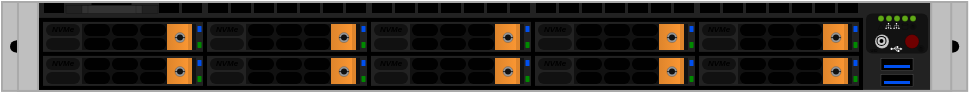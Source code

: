<mxfile version="24.4.8" type="device">
  <diagram name="Page-1" id="KZN-zyBD-0XipZeYQRDT">
    <mxGraphModel dx="687" dy="397" grid="1" gridSize="10" guides="1" tooltips="1" connect="1" arrows="1" fold="1" page="1" pageScale="1" pageWidth="500" pageHeight="200" math="0" shadow="0">
      <root>
        <mxCell id="0" />
        <mxCell id="1" parent="0" />
        <mxCell id="_y_iOPsv9FnO4u57k_9v-413" value="" style="group" vertex="1" connectable="0" parent="1">
          <mxGeometry x="9" y="78" width="482.6" height="44.45" as="geometry" />
        </mxCell>
        <mxCell id="9eh16xiQdjSHdPkHuFP6-378" value="" style="rounded=0;whiteSpace=wrap;html=1;strokeColor=#aaaaaa;fillColor=#bfbfbf;strokeWidth=1;container=0;part=1;movable=1;resizable=1;rotatable=1;deletable=1;editable=1;locked=0;connectable=1;" parent="_y_iOPsv9FnO4u57k_9v-413" vertex="1">
          <mxGeometry width="482.6" height="44.45" as="geometry" />
        </mxCell>
        <mxCell id="9eh16xiQdjSHdPkHuFP6-379" value="" style="rounded=0;whiteSpace=wrap;html=1;strokeColor=#aaaaaa;fillColor=#222222;strokeWidth=1;movable=1;resizable=1;rotatable=1;deletable=1;editable=1;locked=0;connectable=1;container=0;" parent="_y_iOPsv9FnO4u57k_9v-413" vertex="1">
          <mxGeometry x="18" width="446.6" height="44.45" as="geometry" />
        </mxCell>
        <mxCell id="jP2WbbBxQBNUkDRbYnSl-231" value="" style="rounded=0;whiteSpace=wrap;html=1;fillColor=#000000;fontColor=#ffffff;strokeColor=none;container=0;" parent="_y_iOPsv9FnO4u57k_9v-413" vertex="1">
          <mxGeometry x="7" y="19.225" width="4" height="6" as="geometry" />
        </mxCell>
        <mxCell id="jP2WbbBxQBNUkDRbYnSl-232" value="" style="ellipse;whiteSpace=wrap;html=1;aspect=fixed;strokeColor=none;fillColor=#000000;container=0;" parent="_y_iOPsv9FnO4u57k_9v-413" vertex="1">
          <mxGeometry x="8" y="19.225" width="6" height="6" as="geometry" />
        </mxCell>
        <mxCell id="jP2WbbBxQBNUkDRbYnSl-233" value="" style="ellipse;whiteSpace=wrap;html=1;aspect=fixed;strokeColor=none;fillColor=#000000;container=0;" parent="_y_iOPsv9FnO4u57k_9v-413" vertex="1">
          <mxGeometry x="4" y="19.225" width="6" height="6" as="geometry" />
        </mxCell>
        <mxCell id="wEfOMtyTKLQo5fzBktWI-2" value="" style="rounded=0;whiteSpace=wrap;html=1;fillColor=#000000;fontColor=#ffffff;strokeColor=none;container=0;" parent="_y_iOPsv9FnO4u57k_9v-413" vertex="1">
          <mxGeometry x="471.596" y="19.225" width="4" height="6" as="geometry" />
        </mxCell>
        <mxCell id="wEfOMtyTKLQo5fzBktWI-3" value="" style="ellipse;whiteSpace=wrap;html=1;aspect=fixed;strokeColor=none;fillColor=#000000;container=0;" parent="_y_iOPsv9FnO4u57k_9v-413" vertex="1">
          <mxGeometry x="472.596" y="19.225" width="6" height="6" as="geometry" />
        </mxCell>
        <mxCell id="wEfOMtyTKLQo5fzBktWI-4" value="" style="ellipse;whiteSpace=wrap;html=1;aspect=fixed;strokeColor=none;fillColor=#000000;container=0;" parent="_y_iOPsv9FnO4u57k_9v-413" vertex="1">
          <mxGeometry x="468.596" y="19.225" width="6" height="6" as="geometry" />
        </mxCell>
        <mxCell id="jP2WbbBxQBNUkDRbYnSl-206" value="" style="rounded=0;whiteSpace=wrap;html=1;strokeColor=#aaaaaa;fillColor=#bfbfbf;strokeWidth=1;movable=1;resizable=1;rotatable=1;deletable=1;editable=1;locked=0;connectable=1;container=0;" parent="_y_iOPsv9FnO4u57k_9v-413" vertex="1">
          <mxGeometry x="7.996" width="10" height="44.45" as="geometry" />
        </mxCell>
        <mxCell id="wEfOMtyTKLQo5fzBktWI-5" value="" style="rounded=0;whiteSpace=wrap;html=1;strokeColor=#aaaaaa;fillColor=#bfbfbf;strokeWidth=1;movable=1;resizable=1;rotatable=1;deletable=1;editable=1;locked=0;connectable=1;container=0;" parent="_y_iOPsv9FnO4u57k_9v-413" vertex="1">
          <mxGeometry x="464.6" width="10" height="44.45" as="geometry" />
        </mxCell>
        <mxCell id="s0dWRtyi07ZF37cMcm2--266" value="" style="rounded=0;whiteSpace=wrap;html=1;strokeColor=none;fillColor=#000000;strokeWidth=1;movable=1;resizable=1;rotatable=1;deletable=1;editable=1;locked=0;connectable=1;container=0;" parent="_y_iOPsv9FnO4u57k_9v-413" vertex="1">
          <mxGeometry x="349" y="0.5" width="10" height="5" as="geometry" />
        </mxCell>
        <mxCell id="s0dWRtyi07ZF37cMcm2--267" value="" style="rounded=0;whiteSpace=wrap;html=1;strokeColor=none;fillColor=#000000;strokeWidth=1;movable=1;resizable=1;rotatable=1;deletable=1;editable=1;locked=0;connectable=1;container=0;" parent="_y_iOPsv9FnO4u57k_9v-413" vertex="1">
          <mxGeometry x="360.5" y="0.5" width="10" height="5" as="geometry" />
        </mxCell>
        <mxCell id="s0dWRtyi07ZF37cMcm2--268" value="" style="rounded=0;whiteSpace=wrap;html=1;strokeColor=none;fillColor=#000000;strokeWidth=1;movable=1;resizable=1;rotatable=1;deletable=1;editable=1;locked=0;connectable=1;container=0;" parent="_y_iOPsv9FnO4u57k_9v-413" vertex="1">
          <mxGeometry x="372" y="0.5" width="10" height="5" as="geometry" />
        </mxCell>
        <mxCell id="s0dWRtyi07ZF37cMcm2--269" value="" style="rounded=0;whiteSpace=wrap;html=1;strokeColor=none;fillColor=#000000;strokeWidth=1;movable=1;resizable=1;rotatable=1;deletable=1;editable=1;locked=0;connectable=1;container=0;" parent="_y_iOPsv9FnO4u57k_9v-413" vertex="1">
          <mxGeometry x="383.5" y="0.5" width="10" height="5" as="geometry" />
        </mxCell>
        <mxCell id="s0dWRtyi07ZF37cMcm2--270" value="" style="rounded=0;whiteSpace=wrap;html=1;strokeColor=none;fillColor=#000000;strokeWidth=1;movable=1;resizable=1;rotatable=1;deletable=1;editable=1;locked=0;connectable=1;container=0;" parent="_y_iOPsv9FnO4u57k_9v-413" vertex="1">
          <mxGeometry x="395" y="0.5" width="10" height="5" as="geometry" />
        </mxCell>
        <mxCell id="s0dWRtyi07ZF37cMcm2--271" value="" style="rounded=0;whiteSpace=wrap;html=1;strokeColor=none;fillColor=#000000;strokeWidth=1;movable=1;resizable=1;rotatable=1;deletable=1;editable=1;locked=0;connectable=1;container=0;" parent="_y_iOPsv9FnO4u57k_9v-413" vertex="1">
          <mxGeometry x="406.5" y="0.5" width="10" height="5" as="geometry" />
        </mxCell>
        <mxCell id="s0dWRtyi07ZF37cMcm2--273" value="" style="rounded=0;whiteSpace=wrap;html=1;strokeColor=none;fillColor=#000000;strokeWidth=1;movable=1;resizable=1;rotatable=1;deletable=1;editable=1;locked=0;connectable=1;container=0;" parent="_y_iOPsv9FnO4u57k_9v-413" vertex="1">
          <mxGeometry x="418" y="0.5" width="10" height="5" as="geometry" />
        </mxCell>
        <mxCell id="s0dWRtyi07ZF37cMcm2--274" value="" style="rounded=0;whiteSpace=wrap;html=1;strokeColor=none;fillColor=#000000;strokeWidth=1;movable=1;resizable=1;rotatable=1;deletable=1;editable=1;locked=0;connectable=1;container=0;" parent="_y_iOPsv9FnO4u57k_9v-413" vertex="1">
          <mxGeometry x="267" y="0.5" width="10" height="5" as="geometry" />
        </mxCell>
        <mxCell id="s0dWRtyi07ZF37cMcm2--275" value="" style="rounded=0;whiteSpace=wrap;html=1;strokeColor=none;fillColor=#000000;strokeWidth=1;movable=1;resizable=1;rotatable=1;deletable=1;editable=1;locked=0;connectable=1;container=0;" parent="_y_iOPsv9FnO4u57k_9v-413" vertex="1">
          <mxGeometry x="278.5" y="0.5" width="10" height="5" as="geometry" />
        </mxCell>
        <mxCell id="s0dWRtyi07ZF37cMcm2--276" value="" style="rounded=0;whiteSpace=wrap;html=1;strokeColor=none;fillColor=#000000;strokeWidth=1;movable=1;resizable=1;rotatable=1;deletable=1;editable=1;locked=0;connectable=1;container=0;" parent="_y_iOPsv9FnO4u57k_9v-413" vertex="1">
          <mxGeometry x="290" y="0.5" width="10" height="5" as="geometry" />
        </mxCell>
        <mxCell id="s0dWRtyi07ZF37cMcm2--277" value="" style="rounded=0;whiteSpace=wrap;html=1;strokeColor=none;fillColor=#000000;strokeWidth=1;movable=1;resizable=1;rotatable=1;deletable=1;editable=1;locked=0;connectable=1;container=0;" parent="_y_iOPsv9FnO4u57k_9v-413" vertex="1">
          <mxGeometry x="301.5" y="0.5" width="10" height="5" as="geometry" />
        </mxCell>
        <mxCell id="s0dWRtyi07ZF37cMcm2--278" value="" style="rounded=0;whiteSpace=wrap;html=1;strokeColor=none;fillColor=#000000;strokeWidth=1;movable=1;resizable=1;rotatable=1;deletable=1;editable=1;locked=0;connectable=1;container=0;" parent="_y_iOPsv9FnO4u57k_9v-413" vertex="1">
          <mxGeometry x="313" y="0.5" width="10" height="5" as="geometry" />
        </mxCell>
        <mxCell id="s0dWRtyi07ZF37cMcm2--279" value="" style="rounded=0;whiteSpace=wrap;html=1;strokeColor=none;fillColor=#000000;strokeWidth=1;movable=1;resizable=1;rotatable=1;deletable=1;editable=1;locked=0;connectable=1;container=0;" parent="_y_iOPsv9FnO4u57k_9v-413" vertex="1">
          <mxGeometry x="324.5" y="0.5" width="10" height="5" as="geometry" />
        </mxCell>
        <mxCell id="s0dWRtyi07ZF37cMcm2--280" value="" style="rounded=0;whiteSpace=wrap;html=1;strokeColor=none;fillColor=#000000;strokeWidth=1;movable=1;resizable=1;rotatable=1;deletable=1;editable=1;locked=0;connectable=1;container=0;" parent="_y_iOPsv9FnO4u57k_9v-413" vertex="1">
          <mxGeometry x="336" y="0.5" width="10" height="5" as="geometry" />
        </mxCell>
        <mxCell id="s0dWRtyi07ZF37cMcm2--281" value="" style="rounded=0;whiteSpace=wrap;html=1;strokeColor=none;fillColor=#000000;strokeWidth=1;movable=1;resizable=1;rotatable=1;deletable=1;editable=1;locked=0;connectable=1;container=0;" parent="_y_iOPsv9FnO4u57k_9v-413" vertex="1">
          <mxGeometry x="185" y="0.5" width="10" height="5" as="geometry" />
        </mxCell>
        <mxCell id="s0dWRtyi07ZF37cMcm2--282" value="" style="rounded=0;whiteSpace=wrap;html=1;strokeColor=none;fillColor=#000000;strokeWidth=1;movable=1;resizable=1;rotatable=1;deletable=1;editable=1;locked=0;connectable=1;container=0;" parent="_y_iOPsv9FnO4u57k_9v-413" vertex="1">
          <mxGeometry x="196.5" y="0.5" width="10" height="5" as="geometry" />
        </mxCell>
        <mxCell id="s0dWRtyi07ZF37cMcm2--283" value="" style="rounded=0;whiteSpace=wrap;html=1;strokeColor=none;fillColor=#000000;strokeWidth=1;movable=1;resizable=1;rotatable=1;deletable=1;editable=1;locked=0;connectable=1;container=0;" parent="_y_iOPsv9FnO4u57k_9v-413" vertex="1">
          <mxGeometry x="208" y="0.5" width="10" height="5" as="geometry" />
        </mxCell>
        <mxCell id="s0dWRtyi07ZF37cMcm2--284" value="" style="rounded=0;whiteSpace=wrap;html=1;strokeColor=none;fillColor=#000000;strokeWidth=1;movable=1;resizable=1;rotatable=1;deletable=1;editable=1;locked=0;connectable=1;container=0;" parent="_y_iOPsv9FnO4u57k_9v-413" vertex="1">
          <mxGeometry x="219.5" y="0.5" width="10" height="5" as="geometry" />
        </mxCell>
        <mxCell id="s0dWRtyi07ZF37cMcm2--285" value="" style="rounded=0;whiteSpace=wrap;html=1;strokeColor=none;fillColor=#000000;strokeWidth=1;movable=1;resizable=1;rotatable=1;deletable=1;editable=1;locked=0;connectable=1;container=0;" parent="_y_iOPsv9FnO4u57k_9v-413" vertex="1">
          <mxGeometry x="231" y="0.5" width="10" height="5" as="geometry" />
        </mxCell>
        <mxCell id="s0dWRtyi07ZF37cMcm2--286" value="" style="rounded=0;whiteSpace=wrap;html=1;strokeColor=none;fillColor=#000000;strokeWidth=1;movable=1;resizable=1;rotatable=1;deletable=1;editable=1;locked=0;connectable=1;container=0;" parent="_y_iOPsv9FnO4u57k_9v-413" vertex="1">
          <mxGeometry x="242.5" y="0.5" width="10" height="5" as="geometry" />
        </mxCell>
        <mxCell id="s0dWRtyi07ZF37cMcm2--287" value="" style="rounded=0;whiteSpace=wrap;html=1;strokeColor=none;fillColor=#000000;strokeWidth=1;movable=1;resizable=1;rotatable=1;deletable=1;editable=1;locked=0;connectable=1;container=0;" parent="_y_iOPsv9FnO4u57k_9v-413" vertex="1">
          <mxGeometry x="254" y="0.5" width="10" height="5" as="geometry" />
        </mxCell>
        <mxCell id="s0dWRtyi07ZF37cMcm2--288" value="" style="rounded=0;whiteSpace=wrap;html=1;strokeColor=none;fillColor=#000000;strokeWidth=1;movable=1;resizable=1;rotatable=1;deletable=1;editable=1;locked=0;connectable=1;container=0;" parent="_y_iOPsv9FnO4u57k_9v-413" vertex="1">
          <mxGeometry x="103" y="0.5" width="10" height="5" as="geometry" />
        </mxCell>
        <mxCell id="s0dWRtyi07ZF37cMcm2--289" value="" style="rounded=0;whiteSpace=wrap;html=1;strokeColor=none;fillColor=#000000;strokeWidth=1;movable=1;resizable=1;rotatable=1;deletable=1;editable=1;locked=0;connectable=1;container=0;" parent="_y_iOPsv9FnO4u57k_9v-413" vertex="1">
          <mxGeometry x="114.5" y="0.5" width="10" height="5" as="geometry" />
        </mxCell>
        <mxCell id="s0dWRtyi07ZF37cMcm2--290" value="" style="rounded=0;whiteSpace=wrap;html=1;strokeColor=none;fillColor=#000000;strokeWidth=1;movable=1;resizable=1;rotatable=1;deletable=1;editable=1;locked=0;connectable=1;container=0;" parent="_y_iOPsv9FnO4u57k_9v-413" vertex="1">
          <mxGeometry x="126" y="0.5" width="10" height="5" as="geometry" />
        </mxCell>
        <mxCell id="s0dWRtyi07ZF37cMcm2--291" value="" style="rounded=0;whiteSpace=wrap;html=1;strokeColor=none;fillColor=#000000;strokeWidth=1;movable=1;resizable=1;rotatable=1;deletable=1;editable=1;locked=0;connectable=1;container=0;" parent="_y_iOPsv9FnO4u57k_9v-413" vertex="1">
          <mxGeometry x="137.5" y="0.5" width="10" height="5" as="geometry" />
        </mxCell>
        <mxCell id="s0dWRtyi07ZF37cMcm2--292" value="" style="rounded=0;whiteSpace=wrap;html=1;strokeColor=none;fillColor=#000000;strokeWidth=1;movable=1;resizable=1;rotatable=1;deletable=1;editable=1;locked=0;connectable=1;container=0;" parent="_y_iOPsv9FnO4u57k_9v-413" vertex="1">
          <mxGeometry x="149" y="0.5" width="10" height="5" as="geometry" />
        </mxCell>
        <mxCell id="s0dWRtyi07ZF37cMcm2--293" value="" style="rounded=0;whiteSpace=wrap;html=1;strokeColor=none;fillColor=#000000;strokeWidth=1;movable=1;resizable=1;rotatable=1;deletable=1;editable=1;locked=0;connectable=1;container=0;" parent="_y_iOPsv9FnO4u57k_9v-413" vertex="1">
          <mxGeometry x="160.5" y="0.5" width="10" height="5" as="geometry" />
        </mxCell>
        <mxCell id="s0dWRtyi07ZF37cMcm2--294" value="" style="rounded=0;whiteSpace=wrap;html=1;strokeColor=none;fillColor=#000000;strokeWidth=1;movable=1;resizable=1;rotatable=1;deletable=1;editable=1;locked=0;connectable=1;container=0;" parent="_y_iOPsv9FnO4u57k_9v-413" vertex="1">
          <mxGeometry x="172" y="0.5" width="10" height="5" as="geometry" />
        </mxCell>
        <mxCell id="s0dWRtyi07ZF37cMcm2--295" value="" style="rounded=0;whiteSpace=wrap;html=1;strokeColor=none;fillColor=#000000;strokeWidth=1;movable=1;resizable=1;rotatable=1;deletable=1;editable=1;locked=0;connectable=1;container=0;" parent="_y_iOPsv9FnO4u57k_9v-413" vertex="1">
          <mxGeometry x="21" y="0.5" width="10" height="5" as="geometry" />
        </mxCell>
        <mxCell id="s0dWRtyi07ZF37cMcm2--300" value="" style="rounded=0;whiteSpace=wrap;html=1;strokeColor=none;fillColor=#000000;strokeWidth=1;movable=1;resizable=1;rotatable=1;deletable=1;editable=1;locked=0;connectable=1;container=0;" parent="_y_iOPsv9FnO4u57k_9v-413" vertex="1">
          <mxGeometry x="78.5" y="0.5" width="10" height="5" as="geometry" />
        </mxCell>
        <mxCell id="s0dWRtyi07ZF37cMcm2--301" value="" style="rounded=0;whiteSpace=wrap;html=1;strokeColor=none;fillColor=#000000;strokeWidth=1;movable=1;resizable=1;rotatable=1;deletable=1;editable=1;locked=0;connectable=1;container=0;" parent="_y_iOPsv9FnO4u57k_9v-413" vertex="1">
          <mxGeometry x="90" y="0.5" width="10" height="5" as="geometry" />
        </mxCell>
        <mxCell id="s0dWRtyi07ZF37cMcm2--303" value="" style="rounded=0;whiteSpace=wrap;html=1;strokeColor=none;fillColor=#000000;strokeWidth=1;movable=1;resizable=1;rotatable=1;deletable=1;editable=1;locked=0;connectable=1;container=0;" parent="_y_iOPsv9FnO4u57k_9v-413" vertex="1">
          <mxGeometry x="44.75" y="0.5" width="20" height="5" as="geometry" />
        </mxCell>
        <mxCell id="s0dWRtyi07ZF37cMcm2--302" value="" style="rounded=0;whiteSpace=wrap;html=1;strokeColor=#000000;fillColor=#222222;strokeWidth=0.1;movable=1;resizable=1;rotatable=1;deletable=1;editable=1;locked=0;connectable=1;container=0;" parent="_y_iOPsv9FnO4u57k_9v-413" vertex="1">
          <mxGeometry x="31.75" y="1.5" width="46" height="4" as="geometry" />
        </mxCell>
        <mxCell id="s0dWRtyi07ZF37cMcm2--304" value="" style="rounded=0;whiteSpace=wrap;html=1;strokeColor=#000000;fillColor=#333333;strokeWidth=0.1;movable=1;resizable=1;rotatable=1;deletable=1;editable=1;locked=0;connectable=1;container=0;" parent="_y_iOPsv9FnO4u57k_9v-413" vertex="1">
          <mxGeometry x="39.75" y="1.5" width="30" height="4" as="geometry" />
        </mxCell>
        <mxCell id="s0dWRtyi07ZF37cMcm2--305" value="" style="rounded=1;whiteSpace=wrap;html=1;strokeColor=none;fillColor=#121212;strokeWidth=0.1;movable=1;resizable=1;rotatable=1;deletable=1;editable=1;locked=0;connectable=1;container=0;" parent="_y_iOPsv9FnO4u57k_9v-413" vertex="1">
          <mxGeometry x="431.75" y="5.5" width="31" height="20" as="geometry" />
        </mxCell>
        <mxCell id="s0dWRtyi07ZF37cMcm2--316" value="" style="ellipse;whiteSpace=wrap;html=1;strokeColor=#000000;fillColor=#60a917;fontColor=#ffffff;movable=1;resizable=1;rotatable=1;deletable=1;editable=1;locked=0;connectable=1;container=0;strokeWidth=0.1;" parent="_y_iOPsv9FnO4u57k_9v-413" vertex="1">
          <mxGeometry x="437.75" y="6.5" width="3" height="3" as="geometry" />
        </mxCell>
        <mxCell id="s0dWRtyi07ZF37cMcm2--322" value="" style="ellipse;whiteSpace=wrap;html=1;strokeColor=#000000;fillColor=#6F0000;fontColor=#ffffff;movable=1;resizable=1;rotatable=1;deletable=1;editable=1;locked=0;connectable=1;container=0;strokeWidth=0.1;" parent="_y_iOPsv9FnO4u57k_9v-413" vertex="1">
          <mxGeometry x="451.25" y="16.0" width="7" height="7" as="geometry" />
        </mxCell>
        <mxCell id="s0dWRtyi07ZF37cMcm2--323" value="" style="ellipse;whiteSpace=wrap;html=1;strokeColor=#000000;fillColor=#CCCCCC;fontColor=#ffffff;movable=1;resizable=1;rotatable=1;deletable=1;editable=1;locked=0;connectable=1;container=0;strokeWidth=0.1;" parent="_y_iOPsv9FnO4u57k_9v-413" vertex="1">
          <mxGeometry x="436.25" y="16.0" width="7" height="7" as="geometry" />
        </mxCell>
        <mxCell id="s0dWRtyi07ZF37cMcm2--326" value="" style="strokeWidth=0.1;html=1;shape=mxgraph.flowchart.database;whiteSpace=wrap;strokeColor=default;fillColor=none;movable=1;resizable=1;rotatable=1;deletable=1;editable=1;locked=0;connectable=1;container=0;" parent="_y_iOPsv9FnO4u57k_9v-413" vertex="1">
          <mxGeometry x="449.75" y="10.5" width="3" height="3" as="geometry" />
        </mxCell>
        <mxCell id="s0dWRtyi07ZF37cMcm2--327" value="" style="sketch=0;pointerEvents=1;shadow=0;dashed=0;html=1;strokeColor=none;fillColor=#FFFFFF;labelPosition=center;verticalLabelPosition=bottom;verticalAlign=top;align=center;outlineConnect=0;shape=mxgraph.vvd.infrastructure;movable=1;resizable=1;rotatable=1;deletable=1;editable=1;locked=0;connectable=1;container=0;" parent="_y_iOPsv9FnO4u57k_9v-413" vertex="1">
          <mxGeometry x="441.75" y="10.5" width="3" height="3" as="geometry" />
        </mxCell>
        <mxCell id="s0dWRtyi07ZF37cMcm2--330" value="" style="triangle;whiteSpace=wrap;html=1;rotation=-90;fillColor=none;strokeWidth=0.1;movable=1;resizable=1;rotatable=1;deletable=1;editable=1;locked=0;connectable=1;container=0;" parent="_y_iOPsv9FnO4u57k_9v-413" vertex="1">
          <mxGeometry x="437.75" y="10.5" width="3" height="3" as="geometry" />
        </mxCell>
        <mxCell id="s0dWRtyi07ZF37cMcm2--331" value="" style="sketch=0;html=1;strokeColor=default;shadow=0;fillColor=none;verticalAlign=top;labelPosition=center;verticalLabelPosition=bottom;shape=mxgraph.gcp2.a7_power;gradientColor=none;strokeWidth=0.1;movable=1;resizable=1;rotatable=1;deletable=1;editable=1;locked=0;connectable=1;container=0;" parent="_y_iOPsv9FnO4u57k_9v-413" vertex="1">
          <mxGeometry x="453.75" y="10.5" width="3" height="3" as="geometry" />
        </mxCell>
        <mxCell id="s0dWRtyi07ZF37cMcm2--332" value="" style="ellipse;whiteSpace=wrap;html=1;strokeColor=#000000;fillColor=#60a917;fontColor=#ffffff;movable=1;resizable=1;rotatable=1;deletable=1;editable=1;locked=0;connectable=1;container=0;strokeWidth=0.1;" parent="_y_iOPsv9FnO4u57k_9v-413" vertex="1">
          <mxGeometry x="441.75" y="6.5" width="3" height="3" as="geometry" />
        </mxCell>
        <mxCell id="s0dWRtyi07ZF37cMcm2--333" value="" style="ellipse;whiteSpace=wrap;html=1;strokeColor=#000000;fillColor=#60a917;fontColor=#ffffff;movable=1;resizable=1;rotatable=1;deletable=1;editable=1;locked=0;connectable=1;container=0;strokeWidth=0.1;" parent="_y_iOPsv9FnO4u57k_9v-413" vertex="1">
          <mxGeometry x="445.75" y="6.5" width="3" height="3" as="geometry" />
        </mxCell>
        <mxCell id="s0dWRtyi07ZF37cMcm2--334" value="" style="ellipse;whiteSpace=wrap;html=1;strokeColor=#000000;fillColor=#60a917;fontColor=#ffffff;movable=1;resizable=1;rotatable=1;deletable=1;editable=1;locked=0;connectable=1;container=0;strokeWidth=0.1;" parent="_y_iOPsv9FnO4u57k_9v-413" vertex="1">
          <mxGeometry x="449.75" y="6.5" width="3" height="3" as="geometry" />
        </mxCell>
        <mxCell id="s0dWRtyi07ZF37cMcm2--335" value="" style="ellipse;whiteSpace=wrap;html=1;strokeColor=#000000;fillColor=#60a917;fontColor=#ffffff;movable=1;resizable=1;rotatable=1;deletable=1;editable=1;locked=0;connectable=1;container=0;strokeWidth=0.1;" parent="_y_iOPsv9FnO4u57k_9v-413" vertex="1">
          <mxGeometry x="453.75" y="6.5" width="3" height="3" as="geometry" />
        </mxCell>
        <mxCell id="s0dWRtyi07ZF37cMcm2--336" value="" style="sketch=0;pointerEvents=1;shadow=0;dashed=0;html=1;strokeColor=none;fillColor=#FFFFFF;labelPosition=center;verticalLabelPosition=bottom;verticalAlign=top;align=center;outlineConnect=0;shape=mxgraph.vvd.infrastructure;movable=1;resizable=1;rotatable=1;deletable=1;editable=1;locked=0;connectable=1;container=0;" parent="_y_iOPsv9FnO4u57k_9v-413" vertex="1">
          <mxGeometry x="445.75" y="10.5" width="3" height="3" as="geometry" />
        </mxCell>
        <mxCell id="s0dWRtyi07ZF37cMcm2--337" value="" style="rounded=0;whiteSpace=wrap;html=1;strokeColor=#000000;fillColor=#333333;strokeWidth=0.1;movable=1;resizable=1;rotatable=1;deletable=1;editable=1;locked=0;connectable=1;container=0;" parent="_y_iOPsv9FnO4u57k_9v-413" vertex="1">
          <mxGeometry x="42.75" y="1.5" width="24" height="4" as="geometry" />
        </mxCell>
        <mxCell id="s0dWRtyi07ZF37cMcm2--64" value="" style="rounded=0;whiteSpace=wrap;html=1;strokeColor=none;fillColor=#000000;strokeWidth=1;movable=1;resizable=1;rotatable=1;deletable=1;editable=1;locked=0;connectable=1;container=0;" parent="_y_iOPsv9FnO4u57k_9v-413" vertex="1">
          <mxGeometry x="18.5" y="7.95" width="412" height="36" as="geometry" />
        </mxCell>
        <mxCell id="s0dWRtyi07ZF37cMcm2--306" value="" style="rounded=0;whiteSpace=wrap;html=1;strokeColor=#aaaaaa;fillColor=#000000;strokeWidth=0.1;movable=1;resizable=1;rotatable=1;deletable=1;editable=1;locked=0;connectable=1;container=0;" parent="_y_iOPsv9FnO4u57k_9v-413" vertex="1">
          <mxGeometry x="439.25" y="28" width="16" height="6" as="geometry" />
        </mxCell>
        <mxCell id="s0dWRtyi07ZF37cMcm2--307" value="" style="rounded=0;whiteSpace=wrap;html=1;strokeColor=none;fillColor=#0050ef;strokeWidth=0.5;fontColor=#ffffff;movable=1;resizable=1;rotatable=1;deletable=1;editable=1;locked=0;connectable=1;container=0;" parent="_y_iOPsv9FnO4u57k_9v-413" vertex="1">
          <mxGeometry x="440.75" y="31.25" width="13" height="1.5" as="geometry" />
        </mxCell>
        <mxCell id="s0dWRtyi07ZF37cMcm2--314" value="" style="rounded=0;whiteSpace=wrap;html=1;strokeColor=#aaaaaa;fillColor=#000000;strokeWidth=0.1;movable=1;resizable=1;rotatable=1;deletable=1;editable=1;locked=0;connectable=1;container=0;" parent="_y_iOPsv9FnO4u57k_9v-413" vertex="1">
          <mxGeometry x="439.25" y="36" width="16" height="6" as="geometry" />
        </mxCell>
        <mxCell id="s0dWRtyi07ZF37cMcm2--315" value="" style="rounded=0;whiteSpace=wrap;html=1;strokeColor=none;fillColor=#0050ef;strokeWidth=0.5;fontColor=#ffffff;movable=1;resizable=1;rotatable=1;deletable=1;editable=1;locked=0;connectable=1;container=0;" parent="_y_iOPsv9FnO4u57k_9v-413" vertex="1">
          <mxGeometry x="440.75" y="39.25" width="13" height="1.5" as="geometry" />
        </mxCell>
        <mxCell id="jYugRQpqX03XuYQ0I7Gw-276" value="" style="ellipse;whiteSpace=wrap;html=1;strokeColor=none;fillColor=#000000;fontColor=#ffffff;movable=1;resizable=1;rotatable=1;deletable=1;editable=1;locked=0;connectable=1;container=0;strokeWidth=2;" parent="_y_iOPsv9FnO4u57k_9v-413" vertex="1">
          <mxGeometry x="437.25" y="16.95" width="5" height="5" as="geometry" />
        </mxCell>
        <mxCell id="jYugRQpqX03XuYQ0I7Gw-279" value="" style="ellipse;whiteSpace=wrap;html=1;strokeColor=#CCCCCC;fillColor=#000000;fontColor=#ffffff;movable=1;resizable=1;rotatable=1;deletable=1;editable=1;locked=0;connectable=1;container=0;strokeWidth=1;" parent="_y_iOPsv9FnO4u57k_9v-413" vertex="1">
          <mxGeometry x="438.25" y="18.0" width="3" height="3" as="geometry" />
        </mxCell>
        <mxCell id="jYugRQpqX03XuYQ0I7Gw-280" value="" style="sketch=0;html=1;strokeColor=default;shadow=0;fillColor=none;verticalAlign=top;labelPosition=center;verticalLabelPosition=bottom;shape=mxgraph.gcp2.a7_power;gradientColor=none;strokeWidth=0.1;movable=1;resizable=1;rotatable=1;deletable=1;editable=1;locked=0;connectable=1;container=0;" parent="_y_iOPsv9FnO4u57k_9v-413" vertex="1">
          <mxGeometry x="457.75" y="21.5" width="3" height="3" as="geometry" />
        </mxCell>
        <mxCell id="jYugRQpqX03XuYQ0I7Gw-281" value="" style="sketch=0;pointerEvents=1;shadow=0;dashed=0;html=1;strokeColor=none;labelPosition=center;verticalLabelPosition=bottom;verticalAlign=top;align=center;fillColor=#FFFFFF;shape=mxgraph.mscae.enterprise.usb;movable=1;resizable=1;rotatable=1;deletable=1;editable=1;locked=0;connectable=1;container=0;" parent="_y_iOPsv9FnO4u57k_9v-413" vertex="1">
          <mxGeometry x="444.25" y="21.95" width="6" height="3" as="geometry" />
        </mxCell>
        <mxCell id="jYugRQpqX03XuYQ0I7Gw-282" value="UID" style="text;html=1;align=center;verticalAlign=middle;whiteSpace=wrap;rounded=0;fontSize=2;container=0;" parent="_y_iOPsv9FnO4u57k_9v-413" vertex="1">
          <mxGeometry x="431.75" y="21.5" width="8" height="4" as="geometry" />
        </mxCell>
        <mxCell id="_y_iOPsv9FnO4u57k_9v-232" value="" style="group" vertex="1" connectable="0" parent="_y_iOPsv9FnO4u57k_9v-413">
          <mxGeometry x="20.5" y="26.95" width="80" height="15" as="geometry" />
        </mxCell>
        <mxCell id="_y_iOPsv9FnO4u57k_9v-202" value="" style="group" vertex="1" connectable="0" parent="_y_iOPsv9FnO4u57k_9v-232">
          <mxGeometry width="80" height="15" as="geometry" />
        </mxCell>
        <mxCell id="_y_iOPsv9FnO4u57k_9v-203" value="" style="rounded=0;whiteSpace=wrap;html=1;strokeColor=none;fillColor=#222222;strokeWidth=1;movable=1;resizable=1;rotatable=1;deletable=1;editable=1;locked=0;connectable=1;container=0;" vertex="1" parent="_y_iOPsv9FnO4u57k_9v-202">
          <mxGeometry width="80" height="15" as="geometry" />
        </mxCell>
        <mxCell id="_y_iOPsv9FnO4u57k_9v-204" value="" style="rounded=1;whiteSpace=wrap;html=1;strokeColor=none;fillColor=#008a00;fontColor=#ffffff;container=0;" vertex="1" parent="_y_iOPsv9FnO4u57k_9v-202">
          <mxGeometry x="77.25" y="10" width="2" height="3" as="geometry" />
        </mxCell>
        <mxCell id="_y_iOPsv9FnO4u57k_9v-205" value="" style="rounded=1;whiteSpace=wrap;html=1;strokeColor=none;fillColor=#0050ef;fontColor=#ffffff;container=0;" vertex="1" parent="_y_iOPsv9FnO4u57k_9v-202">
          <mxGeometry x="77.25" y="2.05" width="2" height="3" as="geometry" />
        </mxCell>
        <mxCell id="_y_iOPsv9FnO4u57k_9v-206" value="" style="rounded=0;whiteSpace=wrap;html=1;strokeColor=none;fillColor=#111111;strokeWidth=1;movable=1;resizable=1;rotatable=1;deletable=1;editable=1;locked=0;connectable=1;container=0;gradientColor=none;gradientDirection=east;" vertex="1" parent="_y_iOPsv9FnO4u57k_9v-202">
          <mxGeometry x="19.5" y="1" width="57" height="13" as="geometry" />
        </mxCell>
        <mxCell id="_y_iOPsv9FnO4u57k_9v-207" value="" style="rounded=1;whiteSpace=wrap;html=1;strokeColor=none;fillColor=#111111;arcSize=50;container=0;" vertex="1" parent="_y_iOPsv9FnO4u57k_9v-202">
          <mxGeometry x="1.5" y="1.05" width="17" height="6" as="geometry" />
        </mxCell>
        <mxCell id="_y_iOPsv9FnO4u57k_9v-208" value="" style="rounded=1;whiteSpace=wrap;html=1;strokeColor=none;fillColor=#111111;arcSize=50;container=0;" vertex="1" parent="_y_iOPsv9FnO4u57k_9v-202">
          <mxGeometry x="1.5" y="8" width="17" height="6" as="geometry" />
        </mxCell>
        <mxCell id="_y_iOPsv9FnO4u57k_9v-209" value="" style="rounded=1;whiteSpace=wrap;html=1;strokeColor=none;fillColor=#010101;arcSize=50;container=0;" vertex="1" parent="_y_iOPsv9FnO4u57k_9v-202">
          <mxGeometry x="20.5" y="1.05" width="13" height="6" as="geometry" />
        </mxCell>
        <mxCell id="_y_iOPsv9FnO4u57k_9v-210" value="" style="rounded=1;whiteSpace=wrap;html=1;strokeColor=none;fillColor=#010101;arcSize=50;container=0;" vertex="1" parent="_y_iOPsv9FnO4u57k_9v-202">
          <mxGeometry x="20.5" y="8" width="13" height="6" as="geometry" />
        </mxCell>
        <mxCell id="_y_iOPsv9FnO4u57k_9v-211" value="" style="rounded=1;whiteSpace=wrap;html=1;strokeColor=none;fillColor=#010101;arcSize=50;container=0;" vertex="1" parent="_y_iOPsv9FnO4u57k_9v-202">
          <mxGeometry x="34.5" y="1.05" width="13" height="6" as="geometry" />
        </mxCell>
        <mxCell id="_y_iOPsv9FnO4u57k_9v-212" value="" style="rounded=1;whiteSpace=wrap;html=1;strokeColor=none;fillColor=#010101;arcSize=50;container=0;" vertex="1" parent="_y_iOPsv9FnO4u57k_9v-202">
          <mxGeometry x="34.5" y="8" width="13" height="6" as="geometry" />
        </mxCell>
        <mxCell id="_y_iOPsv9FnO4u57k_9v-213" value="" style="rounded=1;whiteSpace=wrap;html=1;strokeColor=none;fillColor=#010101;arcSize=50;container=0;" vertex="1" parent="_y_iOPsv9FnO4u57k_9v-202">
          <mxGeometry x="48.5" y="1.05" width="13" height="6" as="geometry" />
        </mxCell>
        <mxCell id="_y_iOPsv9FnO4u57k_9v-214" value="" style="rounded=1;whiteSpace=wrap;html=1;strokeColor=none;fillColor=#010101;arcSize=50;container=0;" vertex="1" parent="_y_iOPsv9FnO4u57k_9v-202">
          <mxGeometry x="48.5" y="8" width="13" height="6" as="geometry" />
        </mxCell>
        <mxCell id="_y_iOPsv9FnO4u57k_9v-226" value="&lt;span style=&quot;font-size: 4px;&quot;&gt;&lt;font style=&quot;font-size: 4px;&quot;&gt;NVMe&lt;/font&gt;&lt;/span&gt;" style="text;html=1;align=center;verticalAlign=middle;whiteSpace=wrap;rounded=0;fontSize=4;fontStyle=3;container=0;movable=1;resizable=1;rotatable=1;deletable=1;editable=1;locked=0;connectable=1;fixDash=0;" vertex="1" parent="_y_iOPsv9FnO4u57k_9v-232">
          <mxGeometry x="2.5" y="2.05" width="15" height="4" as="geometry" />
        </mxCell>
        <mxCell id="_y_iOPsv9FnO4u57k_9v-227" value="" style="rounded=0;whiteSpace=wrap;html=1;strokeColor=none;fillColor=#FF9933;strokeWidth=1;movable=1;resizable=1;rotatable=1;deletable=1;editable=1;locked=0;connectable=1;container=0;gradientDirection=west;fontColor=#000000;gradientColor=#DE852C;fixDash=0;" vertex="1" parent="_y_iOPsv9FnO4u57k_9v-232">
          <mxGeometry x="62" y="1.05" width="12.5" height="13" as="geometry" />
        </mxCell>
        <mxCell id="_y_iOPsv9FnO4u57k_9v-228" value="" style="rounded=0;whiteSpace=wrap;html=1;strokeColor=none;fillColor=#DE852C;strokeWidth=1;movable=1;resizable=1;rotatable=1;deletable=1;editable=1;locked=0;connectable=1;container=0;gradientDirection=east;fontColor=#000000;shadow=0;glass=0;fixDash=0;" vertex="1" parent="_y_iOPsv9FnO4u57k_9v-232">
          <mxGeometry x="72.5" y="1.05" width="2" height="13" as="geometry" />
        </mxCell>
        <mxCell id="_y_iOPsv9FnO4u57k_9v-229" value="" style="ellipse;whiteSpace=wrap;html=1;strokeColor=#000000;fillColor=#999999;fontColor=#ffffff;movable=1;resizable=1;rotatable=1;deletable=1;editable=1;locked=0;connectable=1;container=0;strokeWidth=0.1;fixDash=0;" vertex="1" parent="_y_iOPsv9FnO4u57k_9v-232">
          <mxGeometry x="65.75" y="5.1" width="5" height="5" as="geometry" />
        </mxCell>
        <mxCell id="_y_iOPsv9FnO4u57k_9v-230" value="" style="ellipse;whiteSpace=wrap;html=1;strokeColor=none;fillColor=#111111;fontColor=#ffffff;movable=1;resizable=1;rotatable=1;deletable=1;editable=1;locked=0;connectable=1;container=0;strokeWidth=0.1;fixDash=0;" vertex="1" parent="_y_iOPsv9FnO4u57k_9v-232">
          <mxGeometry x="66.75" y="6.05" width="3" height="3" as="geometry" />
        </mxCell>
        <mxCell id="_y_iOPsv9FnO4u57k_9v-231" value="" style="endArrow=none;html=1;rounded=0;strokeWidth=0.4;strokeColor=#111111;exitX=0;exitY=0.5;exitDx=0;exitDy=0;entryX=1;entryY=0.5;entryDx=0;entryDy=0;movable=1;resizable=1;rotatable=1;deletable=1;editable=1;locked=0;connectable=1;fixDash=0;" edge="1" parent="_y_iOPsv9FnO4u57k_9v-232" source="_y_iOPsv9FnO4u57k_9v-229" target="_y_iOPsv9FnO4u57k_9v-229">
          <mxGeometry width="50" height="50" relative="1" as="geometry">
            <mxPoint x="59" y="7.1" as="sourcePoint" />
            <mxPoint x="79" y="7.1" as="targetPoint" />
          </mxGeometry>
        </mxCell>
        <mxCell id="_y_iOPsv9FnO4u57k_9v-233" value="" style="group" vertex="1" connectable="0" parent="_y_iOPsv9FnO4u57k_9v-413">
          <mxGeometry x="20.5" y="9.95" width="80" height="15" as="geometry" />
        </mxCell>
        <mxCell id="_y_iOPsv9FnO4u57k_9v-234" value="" style="group" vertex="1" connectable="0" parent="_y_iOPsv9FnO4u57k_9v-233">
          <mxGeometry width="80" height="15" as="geometry" />
        </mxCell>
        <mxCell id="_y_iOPsv9FnO4u57k_9v-235" value="" style="rounded=0;whiteSpace=wrap;html=1;strokeColor=none;fillColor=#222222;strokeWidth=1;movable=1;resizable=1;rotatable=1;deletable=1;editable=1;locked=0;connectable=1;container=0;" vertex="1" parent="_y_iOPsv9FnO4u57k_9v-234">
          <mxGeometry width="80" height="15" as="geometry" />
        </mxCell>
        <mxCell id="_y_iOPsv9FnO4u57k_9v-236" value="" style="rounded=1;whiteSpace=wrap;html=1;strokeColor=none;fillColor=#008a00;fontColor=#ffffff;container=0;" vertex="1" parent="_y_iOPsv9FnO4u57k_9v-234">
          <mxGeometry x="77.25" y="10" width="2" height="3" as="geometry" />
        </mxCell>
        <mxCell id="_y_iOPsv9FnO4u57k_9v-237" value="" style="rounded=1;whiteSpace=wrap;html=1;strokeColor=none;fillColor=#0050ef;fontColor=#ffffff;container=0;" vertex="1" parent="_y_iOPsv9FnO4u57k_9v-234">
          <mxGeometry x="77.25" y="2.05" width="2" height="3" as="geometry" />
        </mxCell>
        <mxCell id="_y_iOPsv9FnO4u57k_9v-238" value="" style="rounded=0;whiteSpace=wrap;html=1;strokeColor=none;fillColor=#111111;strokeWidth=1;movable=1;resizable=1;rotatable=1;deletable=1;editable=1;locked=0;connectable=1;container=0;gradientColor=none;gradientDirection=east;" vertex="1" parent="_y_iOPsv9FnO4u57k_9v-234">
          <mxGeometry x="19.5" y="1" width="57" height="13" as="geometry" />
        </mxCell>
        <mxCell id="_y_iOPsv9FnO4u57k_9v-239" value="" style="rounded=1;whiteSpace=wrap;html=1;strokeColor=none;fillColor=#111111;arcSize=50;container=0;" vertex="1" parent="_y_iOPsv9FnO4u57k_9v-234">
          <mxGeometry x="1.5" y="1.05" width="17" height="6" as="geometry" />
        </mxCell>
        <mxCell id="_y_iOPsv9FnO4u57k_9v-240" value="" style="rounded=1;whiteSpace=wrap;html=1;strokeColor=none;fillColor=#111111;arcSize=50;container=0;" vertex="1" parent="_y_iOPsv9FnO4u57k_9v-234">
          <mxGeometry x="1.5" y="8" width="17" height="6" as="geometry" />
        </mxCell>
        <mxCell id="_y_iOPsv9FnO4u57k_9v-241" value="" style="rounded=1;whiteSpace=wrap;html=1;strokeColor=none;fillColor=#010101;arcSize=50;container=0;" vertex="1" parent="_y_iOPsv9FnO4u57k_9v-234">
          <mxGeometry x="20.5" y="1.05" width="13" height="6" as="geometry" />
        </mxCell>
        <mxCell id="_y_iOPsv9FnO4u57k_9v-242" value="" style="rounded=1;whiteSpace=wrap;html=1;strokeColor=none;fillColor=#010101;arcSize=50;container=0;" vertex="1" parent="_y_iOPsv9FnO4u57k_9v-234">
          <mxGeometry x="20.5" y="8" width="13" height="6" as="geometry" />
        </mxCell>
        <mxCell id="_y_iOPsv9FnO4u57k_9v-243" value="" style="rounded=1;whiteSpace=wrap;html=1;strokeColor=none;fillColor=#010101;arcSize=50;container=0;" vertex="1" parent="_y_iOPsv9FnO4u57k_9v-234">
          <mxGeometry x="34.5" y="1.05" width="13" height="6" as="geometry" />
        </mxCell>
        <mxCell id="_y_iOPsv9FnO4u57k_9v-244" value="" style="rounded=1;whiteSpace=wrap;html=1;strokeColor=none;fillColor=#010101;arcSize=50;container=0;" vertex="1" parent="_y_iOPsv9FnO4u57k_9v-234">
          <mxGeometry x="34.5" y="8" width="13" height="6" as="geometry" />
        </mxCell>
        <mxCell id="_y_iOPsv9FnO4u57k_9v-245" value="" style="rounded=1;whiteSpace=wrap;html=1;strokeColor=none;fillColor=#010101;arcSize=50;container=0;" vertex="1" parent="_y_iOPsv9FnO4u57k_9v-234">
          <mxGeometry x="48.5" y="1.05" width="13" height="6" as="geometry" />
        </mxCell>
        <mxCell id="_y_iOPsv9FnO4u57k_9v-246" value="" style="rounded=1;whiteSpace=wrap;html=1;strokeColor=none;fillColor=#010101;arcSize=50;container=0;" vertex="1" parent="_y_iOPsv9FnO4u57k_9v-234">
          <mxGeometry x="48.5" y="8" width="13" height="6" as="geometry" />
        </mxCell>
        <mxCell id="_y_iOPsv9FnO4u57k_9v-247" value="&lt;span style=&quot;font-size: 4px;&quot;&gt;&lt;font style=&quot;font-size: 4px;&quot;&gt;NVMe&lt;/font&gt;&lt;/span&gt;" style="text;html=1;align=center;verticalAlign=middle;whiteSpace=wrap;rounded=0;fontSize=4;fontStyle=3;container=0;movable=1;resizable=1;rotatable=1;deletable=1;editable=1;locked=0;connectable=1;fixDash=0;" vertex="1" parent="_y_iOPsv9FnO4u57k_9v-233">
          <mxGeometry x="2.5" y="2.05" width="15" height="4" as="geometry" />
        </mxCell>
        <mxCell id="_y_iOPsv9FnO4u57k_9v-248" value="" style="rounded=0;whiteSpace=wrap;html=1;strokeColor=none;fillColor=#FF9933;strokeWidth=1;movable=1;resizable=1;rotatable=1;deletable=1;editable=1;locked=0;connectable=1;container=0;gradientDirection=west;fontColor=#000000;gradientColor=#DE852C;fixDash=0;" vertex="1" parent="_y_iOPsv9FnO4u57k_9v-233">
          <mxGeometry x="62" y="1.05" width="12.5" height="13" as="geometry" />
        </mxCell>
        <mxCell id="_y_iOPsv9FnO4u57k_9v-249" value="" style="rounded=0;whiteSpace=wrap;html=1;strokeColor=none;fillColor=#DE852C;strokeWidth=1;movable=1;resizable=1;rotatable=1;deletable=1;editable=1;locked=0;connectable=1;container=0;gradientDirection=east;fontColor=#000000;shadow=0;glass=0;fixDash=0;" vertex="1" parent="_y_iOPsv9FnO4u57k_9v-233">
          <mxGeometry x="72.5" y="1.05" width="2" height="13" as="geometry" />
        </mxCell>
        <mxCell id="_y_iOPsv9FnO4u57k_9v-250" value="" style="ellipse;whiteSpace=wrap;html=1;strokeColor=#000000;fillColor=#999999;fontColor=#ffffff;movable=1;resizable=1;rotatable=1;deletable=1;editable=1;locked=0;connectable=1;container=0;strokeWidth=0.1;fixDash=0;" vertex="1" parent="_y_iOPsv9FnO4u57k_9v-233">
          <mxGeometry x="65.75" y="5.1" width="5" height="5" as="geometry" />
        </mxCell>
        <mxCell id="_y_iOPsv9FnO4u57k_9v-251" value="" style="ellipse;whiteSpace=wrap;html=1;strokeColor=none;fillColor=#111111;fontColor=#ffffff;movable=1;resizable=1;rotatable=1;deletable=1;editable=1;locked=0;connectable=1;container=0;strokeWidth=0.1;fixDash=0;" vertex="1" parent="_y_iOPsv9FnO4u57k_9v-233">
          <mxGeometry x="66.75" y="6.05" width="3" height="3" as="geometry" />
        </mxCell>
        <mxCell id="_y_iOPsv9FnO4u57k_9v-252" value="" style="endArrow=none;html=1;rounded=0;strokeWidth=0.4;strokeColor=#111111;exitX=0;exitY=0.5;exitDx=0;exitDy=0;entryX=1;entryY=0.5;entryDx=0;entryDy=0;movable=1;resizable=1;rotatable=1;deletable=1;editable=1;locked=0;connectable=1;fixDash=0;" edge="1" parent="_y_iOPsv9FnO4u57k_9v-233" source="_y_iOPsv9FnO4u57k_9v-250" target="_y_iOPsv9FnO4u57k_9v-250">
          <mxGeometry width="50" height="50" relative="1" as="geometry">
            <mxPoint x="59" y="7.1" as="sourcePoint" />
            <mxPoint x="79" y="7.1" as="targetPoint" />
          </mxGeometry>
        </mxCell>
        <mxCell id="_y_iOPsv9FnO4u57k_9v-253" value="" style="group" vertex="1" connectable="0" parent="_y_iOPsv9FnO4u57k_9v-413">
          <mxGeometry x="102.5" y="26.95" width="80" height="15" as="geometry" />
        </mxCell>
        <mxCell id="_y_iOPsv9FnO4u57k_9v-254" value="" style="group" vertex="1" connectable="0" parent="_y_iOPsv9FnO4u57k_9v-253">
          <mxGeometry width="80" height="15" as="geometry" />
        </mxCell>
        <mxCell id="_y_iOPsv9FnO4u57k_9v-255" value="" style="rounded=0;whiteSpace=wrap;html=1;strokeColor=none;fillColor=#222222;strokeWidth=1;movable=1;resizable=1;rotatable=1;deletable=1;editable=1;locked=0;connectable=1;container=0;" vertex="1" parent="_y_iOPsv9FnO4u57k_9v-254">
          <mxGeometry width="80" height="15" as="geometry" />
        </mxCell>
        <mxCell id="_y_iOPsv9FnO4u57k_9v-256" value="" style="rounded=1;whiteSpace=wrap;html=1;strokeColor=none;fillColor=#008a00;fontColor=#ffffff;container=0;" vertex="1" parent="_y_iOPsv9FnO4u57k_9v-254">
          <mxGeometry x="77.25" y="10" width="2" height="3" as="geometry" />
        </mxCell>
        <mxCell id="_y_iOPsv9FnO4u57k_9v-257" value="" style="rounded=1;whiteSpace=wrap;html=1;strokeColor=none;fillColor=#0050ef;fontColor=#ffffff;container=0;" vertex="1" parent="_y_iOPsv9FnO4u57k_9v-254">
          <mxGeometry x="77.25" y="2.05" width="2" height="3" as="geometry" />
        </mxCell>
        <mxCell id="_y_iOPsv9FnO4u57k_9v-258" value="" style="rounded=0;whiteSpace=wrap;html=1;strokeColor=none;fillColor=#111111;strokeWidth=1;movable=1;resizable=1;rotatable=1;deletable=1;editable=1;locked=0;connectable=1;container=0;gradientColor=none;gradientDirection=east;" vertex="1" parent="_y_iOPsv9FnO4u57k_9v-254">
          <mxGeometry x="19.5" y="1" width="57" height="13" as="geometry" />
        </mxCell>
        <mxCell id="_y_iOPsv9FnO4u57k_9v-259" value="" style="rounded=1;whiteSpace=wrap;html=1;strokeColor=none;fillColor=#111111;arcSize=50;container=0;" vertex="1" parent="_y_iOPsv9FnO4u57k_9v-254">
          <mxGeometry x="1.5" y="1.05" width="17" height="6" as="geometry" />
        </mxCell>
        <mxCell id="_y_iOPsv9FnO4u57k_9v-260" value="" style="rounded=1;whiteSpace=wrap;html=1;strokeColor=none;fillColor=#111111;arcSize=50;container=0;" vertex="1" parent="_y_iOPsv9FnO4u57k_9v-254">
          <mxGeometry x="1.5" y="8" width="17" height="6" as="geometry" />
        </mxCell>
        <mxCell id="_y_iOPsv9FnO4u57k_9v-261" value="" style="rounded=1;whiteSpace=wrap;html=1;strokeColor=none;fillColor=#010101;arcSize=50;container=0;" vertex="1" parent="_y_iOPsv9FnO4u57k_9v-254">
          <mxGeometry x="20.5" y="1.05" width="13" height="6" as="geometry" />
        </mxCell>
        <mxCell id="_y_iOPsv9FnO4u57k_9v-262" value="" style="rounded=1;whiteSpace=wrap;html=1;strokeColor=none;fillColor=#010101;arcSize=50;container=0;" vertex="1" parent="_y_iOPsv9FnO4u57k_9v-254">
          <mxGeometry x="20.5" y="8" width="13" height="6" as="geometry" />
        </mxCell>
        <mxCell id="_y_iOPsv9FnO4u57k_9v-263" value="" style="rounded=1;whiteSpace=wrap;html=1;strokeColor=none;fillColor=#010101;arcSize=50;container=0;" vertex="1" parent="_y_iOPsv9FnO4u57k_9v-254">
          <mxGeometry x="34.5" y="1.05" width="13" height="6" as="geometry" />
        </mxCell>
        <mxCell id="_y_iOPsv9FnO4u57k_9v-264" value="" style="rounded=1;whiteSpace=wrap;html=1;strokeColor=none;fillColor=#010101;arcSize=50;container=0;" vertex="1" parent="_y_iOPsv9FnO4u57k_9v-254">
          <mxGeometry x="34.5" y="8" width="13" height="6" as="geometry" />
        </mxCell>
        <mxCell id="_y_iOPsv9FnO4u57k_9v-265" value="" style="rounded=1;whiteSpace=wrap;html=1;strokeColor=none;fillColor=#010101;arcSize=50;container=0;" vertex="1" parent="_y_iOPsv9FnO4u57k_9v-254">
          <mxGeometry x="48.5" y="1.05" width="13" height="6" as="geometry" />
        </mxCell>
        <mxCell id="_y_iOPsv9FnO4u57k_9v-266" value="" style="rounded=1;whiteSpace=wrap;html=1;strokeColor=none;fillColor=#010101;arcSize=50;container=0;" vertex="1" parent="_y_iOPsv9FnO4u57k_9v-254">
          <mxGeometry x="48.5" y="8" width="13" height="6" as="geometry" />
        </mxCell>
        <mxCell id="_y_iOPsv9FnO4u57k_9v-267" value="&lt;span style=&quot;font-size: 4px;&quot;&gt;&lt;font style=&quot;font-size: 4px;&quot;&gt;NVMe&lt;/font&gt;&lt;/span&gt;" style="text;html=1;align=center;verticalAlign=middle;whiteSpace=wrap;rounded=0;fontSize=4;fontStyle=3;container=0;movable=1;resizable=1;rotatable=1;deletable=1;editable=1;locked=0;connectable=1;fixDash=0;" vertex="1" parent="_y_iOPsv9FnO4u57k_9v-253">
          <mxGeometry x="2.5" y="2.05" width="15" height="4" as="geometry" />
        </mxCell>
        <mxCell id="_y_iOPsv9FnO4u57k_9v-268" value="" style="rounded=0;whiteSpace=wrap;html=1;strokeColor=none;fillColor=#FF9933;strokeWidth=1;movable=1;resizable=1;rotatable=1;deletable=1;editable=1;locked=0;connectable=1;container=0;gradientDirection=west;fontColor=#000000;gradientColor=#DE852C;fixDash=0;" vertex="1" parent="_y_iOPsv9FnO4u57k_9v-253">
          <mxGeometry x="62" y="1.05" width="12.5" height="13" as="geometry" />
        </mxCell>
        <mxCell id="_y_iOPsv9FnO4u57k_9v-269" value="" style="rounded=0;whiteSpace=wrap;html=1;strokeColor=none;fillColor=#DE852C;strokeWidth=1;movable=1;resizable=1;rotatable=1;deletable=1;editable=1;locked=0;connectable=1;container=0;gradientDirection=east;fontColor=#000000;shadow=0;glass=0;fixDash=0;" vertex="1" parent="_y_iOPsv9FnO4u57k_9v-253">
          <mxGeometry x="72.5" y="1.05" width="2" height="13" as="geometry" />
        </mxCell>
        <mxCell id="_y_iOPsv9FnO4u57k_9v-270" value="" style="ellipse;whiteSpace=wrap;html=1;strokeColor=#000000;fillColor=#999999;fontColor=#ffffff;movable=1;resizable=1;rotatable=1;deletable=1;editable=1;locked=0;connectable=1;container=0;strokeWidth=0.1;fixDash=0;" vertex="1" parent="_y_iOPsv9FnO4u57k_9v-253">
          <mxGeometry x="65.75" y="5.1" width="5" height="5" as="geometry" />
        </mxCell>
        <mxCell id="_y_iOPsv9FnO4u57k_9v-271" value="" style="ellipse;whiteSpace=wrap;html=1;strokeColor=none;fillColor=#111111;fontColor=#ffffff;movable=1;resizable=1;rotatable=1;deletable=1;editable=1;locked=0;connectable=1;container=0;strokeWidth=0.1;fixDash=0;" vertex="1" parent="_y_iOPsv9FnO4u57k_9v-253">
          <mxGeometry x="66.75" y="6.05" width="3" height="3" as="geometry" />
        </mxCell>
        <mxCell id="_y_iOPsv9FnO4u57k_9v-272" value="" style="endArrow=none;html=1;rounded=0;strokeWidth=0.4;strokeColor=#111111;exitX=0;exitY=0.5;exitDx=0;exitDy=0;entryX=1;entryY=0.5;entryDx=0;entryDy=0;movable=1;resizable=1;rotatable=1;deletable=1;editable=1;locked=0;connectable=1;fixDash=0;" edge="1" parent="_y_iOPsv9FnO4u57k_9v-253" source="_y_iOPsv9FnO4u57k_9v-270" target="_y_iOPsv9FnO4u57k_9v-270">
          <mxGeometry width="50" height="50" relative="1" as="geometry">
            <mxPoint x="59" y="7.1" as="sourcePoint" />
            <mxPoint x="79" y="7.1" as="targetPoint" />
          </mxGeometry>
        </mxCell>
        <mxCell id="_y_iOPsv9FnO4u57k_9v-273" value="" style="group" vertex="1" connectable="0" parent="_y_iOPsv9FnO4u57k_9v-413">
          <mxGeometry x="102.5" y="9.95" width="80" height="15" as="geometry" />
        </mxCell>
        <mxCell id="_y_iOPsv9FnO4u57k_9v-274" value="" style="group" vertex="1" connectable="0" parent="_y_iOPsv9FnO4u57k_9v-273">
          <mxGeometry width="80" height="15" as="geometry" />
        </mxCell>
        <mxCell id="_y_iOPsv9FnO4u57k_9v-275" value="" style="rounded=0;whiteSpace=wrap;html=1;strokeColor=none;fillColor=#222222;strokeWidth=1;movable=1;resizable=1;rotatable=1;deletable=1;editable=1;locked=0;connectable=1;container=0;" vertex="1" parent="_y_iOPsv9FnO4u57k_9v-274">
          <mxGeometry width="80" height="15" as="geometry" />
        </mxCell>
        <mxCell id="_y_iOPsv9FnO4u57k_9v-276" value="" style="rounded=1;whiteSpace=wrap;html=1;strokeColor=none;fillColor=#008a00;fontColor=#ffffff;container=0;" vertex="1" parent="_y_iOPsv9FnO4u57k_9v-274">
          <mxGeometry x="77.25" y="10" width="2" height="3" as="geometry" />
        </mxCell>
        <mxCell id="_y_iOPsv9FnO4u57k_9v-277" value="" style="rounded=1;whiteSpace=wrap;html=1;strokeColor=none;fillColor=#0050ef;fontColor=#ffffff;container=0;" vertex="1" parent="_y_iOPsv9FnO4u57k_9v-274">
          <mxGeometry x="77.25" y="2.05" width="2" height="3" as="geometry" />
        </mxCell>
        <mxCell id="_y_iOPsv9FnO4u57k_9v-278" value="" style="rounded=0;whiteSpace=wrap;html=1;strokeColor=none;fillColor=#111111;strokeWidth=1;movable=1;resizable=1;rotatable=1;deletable=1;editable=1;locked=0;connectable=1;container=0;gradientColor=none;gradientDirection=east;" vertex="1" parent="_y_iOPsv9FnO4u57k_9v-274">
          <mxGeometry x="19.5" y="1" width="57" height="13" as="geometry" />
        </mxCell>
        <mxCell id="_y_iOPsv9FnO4u57k_9v-279" value="" style="rounded=1;whiteSpace=wrap;html=1;strokeColor=none;fillColor=#111111;arcSize=50;container=0;" vertex="1" parent="_y_iOPsv9FnO4u57k_9v-274">
          <mxGeometry x="1.5" y="1.05" width="17" height="6" as="geometry" />
        </mxCell>
        <mxCell id="_y_iOPsv9FnO4u57k_9v-280" value="" style="rounded=1;whiteSpace=wrap;html=1;strokeColor=none;fillColor=#111111;arcSize=50;container=0;" vertex="1" parent="_y_iOPsv9FnO4u57k_9v-274">
          <mxGeometry x="1.5" y="8" width="17" height="6" as="geometry" />
        </mxCell>
        <mxCell id="_y_iOPsv9FnO4u57k_9v-281" value="" style="rounded=1;whiteSpace=wrap;html=1;strokeColor=none;fillColor=#010101;arcSize=50;container=0;" vertex="1" parent="_y_iOPsv9FnO4u57k_9v-274">
          <mxGeometry x="20.5" y="1.05" width="13" height="6" as="geometry" />
        </mxCell>
        <mxCell id="_y_iOPsv9FnO4u57k_9v-282" value="" style="rounded=1;whiteSpace=wrap;html=1;strokeColor=none;fillColor=#010101;arcSize=50;container=0;" vertex="1" parent="_y_iOPsv9FnO4u57k_9v-274">
          <mxGeometry x="20.5" y="8" width="13" height="6" as="geometry" />
        </mxCell>
        <mxCell id="_y_iOPsv9FnO4u57k_9v-283" value="" style="rounded=1;whiteSpace=wrap;html=1;strokeColor=none;fillColor=#010101;arcSize=50;container=0;" vertex="1" parent="_y_iOPsv9FnO4u57k_9v-274">
          <mxGeometry x="34.5" y="1.05" width="13" height="6" as="geometry" />
        </mxCell>
        <mxCell id="_y_iOPsv9FnO4u57k_9v-284" value="" style="rounded=1;whiteSpace=wrap;html=1;strokeColor=none;fillColor=#010101;arcSize=50;container=0;" vertex="1" parent="_y_iOPsv9FnO4u57k_9v-274">
          <mxGeometry x="34.5" y="8" width="13" height="6" as="geometry" />
        </mxCell>
        <mxCell id="_y_iOPsv9FnO4u57k_9v-285" value="" style="rounded=1;whiteSpace=wrap;html=1;strokeColor=none;fillColor=#010101;arcSize=50;container=0;" vertex="1" parent="_y_iOPsv9FnO4u57k_9v-274">
          <mxGeometry x="48.5" y="1.05" width="13" height="6" as="geometry" />
        </mxCell>
        <mxCell id="_y_iOPsv9FnO4u57k_9v-286" value="" style="rounded=1;whiteSpace=wrap;html=1;strokeColor=none;fillColor=#010101;arcSize=50;container=0;" vertex="1" parent="_y_iOPsv9FnO4u57k_9v-274">
          <mxGeometry x="48.5" y="8" width="13" height="6" as="geometry" />
        </mxCell>
        <mxCell id="_y_iOPsv9FnO4u57k_9v-287" value="&lt;span style=&quot;font-size: 4px;&quot;&gt;&lt;font style=&quot;font-size: 4px;&quot;&gt;NVMe&lt;/font&gt;&lt;/span&gt;" style="text;html=1;align=center;verticalAlign=middle;whiteSpace=wrap;rounded=0;fontSize=4;fontStyle=3;container=0;movable=1;resizable=1;rotatable=1;deletable=1;editable=1;locked=0;connectable=1;fixDash=0;" vertex="1" parent="_y_iOPsv9FnO4u57k_9v-273">
          <mxGeometry x="2.5" y="2.05" width="15" height="4" as="geometry" />
        </mxCell>
        <mxCell id="_y_iOPsv9FnO4u57k_9v-288" value="" style="rounded=0;whiteSpace=wrap;html=1;strokeColor=none;fillColor=#FF9933;strokeWidth=1;movable=1;resizable=1;rotatable=1;deletable=1;editable=1;locked=0;connectable=1;container=0;gradientDirection=west;fontColor=#000000;gradientColor=#DE852C;fixDash=0;" vertex="1" parent="_y_iOPsv9FnO4u57k_9v-273">
          <mxGeometry x="62" y="1.05" width="12.5" height="13" as="geometry" />
        </mxCell>
        <mxCell id="_y_iOPsv9FnO4u57k_9v-289" value="" style="rounded=0;whiteSpace=wrap;html=1;strokeColor=none;fillColor=#DE852C;strokeWidth=1;movable=1;resizable=1;rotatable=1;deletable=1;editable=1;locked=0;connectable=1;container=0;gradientDirection=east;fontColor=#000000;shadow=0;glass=0;fixDash=0;" vertex="1" parent="_y_iOPsv9FnO4u57k_9v-273">
          <mxGeometry x="72.5" y="1.05" width="2" height="13" as="geometry" />
        </mxCell>
        <mxCell id="_y_iOPsv9FnO4u57k_9v-290" value="" style="ellipse;whiteSpace=wrap;html=1;strokeColor=#000000;fillColor=#999999;fontColor=#ffffff;movable=1;resizable=1;rotatable=1;deletable=1;editable=1;locked=0;connectable=1;container=0;strokeWidth=0.1;fixDash=0;" vertex="1" parent="_y_iOPsv9FnO4u57k_9v-273">
          <mxGeometry x="65.75" y="5.1" width="5" height="5" as="geometry" />
        </mxCell>
        <mxCell id="_y_iOPsv9FnO4u57k_9v-291" value="" style="ellipse;whiteSpace=wrap;html=1;strokeColor=none;fillColor=#111111;fontColor=#ffffff;movable=1;resizable=1;rotatable=1;deletable=1;editable=1;locked=0;connectable=1;container=0;strokeWidth=0.1;fixDash=0;" vertex="1" parent="_y_iOPsv9FnO4u57k_9v-273">
          <mxGeometry x="66.75" y="6.05" width="3" height="3" as="geometry" />
        </mxCell>
        <mxCell id="_y_iOPsv9FnO4u57k_9v-292" value="" style="endArrow=none;html=1;rounded=0;strokeWidth=0.4;strokeColor=#111111;exitX=0;exitY=0.5;exitDx=0;exitDy=0;entryX=1;entryY=0.5;entryDx=0;entryDy=0;movable=1;resizable=1;rotatable=1;deletable=1;editable=1;locked=0;connectable=1;fixDash=0;" edge="1" parent="_y_iOPsv9FnO4u57k_9v-273" source="_y_iOPsv9FnO4u57k_9v-290" target="_y_iOPsv9FnO4u57k_9v-290">
          <mxGeometry width="50" height="50" relative="1" as="geometry">
            <mxPoint x="59" y="7.1" as="sourcePoint" />
            <mxPoint x="79" y="7.1" as="targetPoint" />
          </mxGeometry>
        </mxCell>
        <mxCell id="_y_iOPsv9FnO4u57k_9v-293" value="" style="group" vertex="1" connectable="0" parent="_y_iOPsv9FnO4u57k_9v-413">
          <mxGeometry x="184.5" y="26.95" width="80" height="15" as="geometry" />
        </mxCell>
        <mxCell id="_y_iOPsv9FnO4u57k_9v-294" value="" style="group" vertex="1" connectable="0" parent="_y_iOPsv9FnO4u57k_9v-293">
          <mxGeometry width="80" height="15" as="geometry" />
        </mxCell>
        <mxCell id="_y_iOPsv9FnO4u57k_9v-295" value="" style="rounded=0;whiteSpace=wrap;html=1;strokeColor=none;fillColor=#222222;strokeWidth=1;movable=1;resizable=1;rotatable=1;deletable=1;editable=1;locked=0;connectable=1;container=0;" vertex="1" parent="_y_iOPsv9FnO4u57k_9v-294">
          <mxGeometry width="80" height="15" as="geometry" />
        </mxCell>
        <mxCell id="_y_iOPsv9FnO4u57k_9v-296" value="" style="rounded=1;whiteSpace=wrap;html=1;strokeColor=none;fillColor=#008a00;fontColor=#ffffff;container=0;" vertex="1" parent="_y_iOPsv9FnO4u57k_9v-294">
          <mxGeometry x="77.25" y="10" width="2" height="3" as="geometry" />
        </mxCell>
        <mxCell id="_y_iOPsv9FnO4u57k_9v-297" value="" style="rounded=1;whiteSpace=wrap;html=1;strokeColor=none;fillColor=#0050ef;fontColor=#ffffff;container=0;" vertex="1" parent="_y_iOPsv9FnO4u57k_9v-294">
          <mxGeometry x="77.25" y="2.05" width="2" height="3" as="geometry" />
        </mxCell>
        <mxCell id="_y_iOPsv9FnO4u57k_9v-298" value="" style="rounded=0;whiteSpace=wrap;html=1;strokeColor=none;fillColor=#111111;strokeWidth=1;movable=1;resizable=1;rotatable=1;deletable=1;editable=1;locked=0;connectable=1;container=0;gradientColor=none;gradientDirection=east;" vertex="1" parent="_y_iOPsv9FnO4u57k_9v-294">
          <mxGeometry x="19.5" y="1" width="57" height="13" as="geometry" />
        </mxCell>
        <mxCell id="_y_iOPsv9FnO4u57k_9v-299" value="" style="rounded=1;whiteSpace=wrap;html=1;strokeColor=none;fillColor=#111111;arcSize=50;container=0;" vertex="1" parent="_y_iOPsv9FnO4u57k_9v-294">
          <mxGeometry x="1.5" y="1.05" width="17" height="6" as="geometry" />
        </mxCell>
        <mxCell id="_y_iOPsv9FnO4u57k_9v-300" value="" style="rounded=1;whiteSpace=wrap;html=1;strokeColor=none;fillColor=#111111;arcSize=50;container=0;" vertex="1" parent="_y_iOPsv9FnO4u57k_9v-294">
          <mxGeometry x="1.5" y="8" width="17" height="6" as="geometry" />
        </mxCell>
        <mxCell id="_y_iOPsv9FnO4u57k_9v-301" value="" style="rounded=1;whiteSpace=wrap;html=1;strokeColor=none;fillColor=#010101;arcSize=50;container=0;" vertex="1" parent="_y_iOPsv9FnO4u57k_9v-294">
          <mxGeometry x="20.5" y="1.05" width="13" height="6" as="geometry" />
        </mxCell>
        <mxCell id="_y_iOPsv9FnO4u57k_9v-302" value="" style="rounded=1;whiteSpace=wrap;html=1;strokeColor=none;fillColor=#010101;arcSize=50;container=0;" vertex="1" parent="_y_iOPsv9FnO4u57k_9v-294">
          <mxGeometry x="20.5" y="8" width="13" height="6" as="geometry" />
        </mxCell>
        <mxCell id="_y_iOPsv9FnO4u57k_9v-303" value="" style="rounded=1;whiteSpace=wrap;html=1;strokeColor=none;fillColor=#010101;arcSize=50;container=0;" vertex="1" parent="_y_iOPsv9FnO4u57k_9v-294">
          <mxGeometry x="34.5" y="1.05" width="13" height="6" as="geometry" />
        </mxCell>
        <mxCell id="_y_iOPsv9FnO4u57k_9v-304" value="" style="rounded=1;whiteSpace=wrap;html=1;strokeColor=none;fillColor=#010101;arcSize=50;container=0;" vertex="1" parent="_y_iOPsv9FnO4u57k_9v-294">
          <mxGeometry x="34.5" y="8" width="13" height="6" as="geometry" />
        </mxCell>
        <mxCell id="_y_iOPsv9FnO4u57k_9v-305" value="" style="rounded=1;whiteSpace=wrap;html=1;strokeColor=none;fillColor=#010101;arcSize=50;container=0;" vertex="1" parent="_y_iOPsv9FnO4u57k_9v-294">
          <mxGeometry x="48.5" y="1.05" width="13" height="6" as="geometry" />
        </mxCell>
        <mxCell id="_y_iOPsv9FnO4u57k_9v-306" value="" style="rounded=1;whiteSpace=wrap;html=1;strokeColor=none;fillColor=#010101;arcSize=50;container=0;" vertex="1" parent="_y_iOPsv9FnO4u57k_9v-294">
          <mxGeometry x="48.5" y="8" width="13" height="6" as="geometry" />
        </mxCell>
        <mxCell id="_y_iOPsv9FnO4u57k_9v-307" value="&lt;span style=&quot;font-size: 4px;&quot;&gt;&lt;font style=&quot;font-size: 4px;&quot;&gt;NVMe&lt;/font&gt;&lt;/span&gt;" style="text;html=1;align=center;verticalAlign=middle;whiteSpace=wrap;rounded=0;fontSize=4;fontStyle=3;container=0;movable=1;resizable=1;rotatable=1;deletable=1;editable=1;locked=0;connectable=1;fixDash=0;" vertex="1" parent="_y_iOPsv9FnO4u57k_9v-293">
          <mxGeometry x="2.5" y="2.05" width="15" height="4" as="geometry" />
        </mxCell>
        <mxCell id="_y_iOPsv9FnO4u57k_9v-308" value="" style="rounded=0;whiteSpace=wrap;html=1;strokeColor=none;fillColor=#FF9933;strokeWidth=1;movable=1;resizable=1;rotatable=1;deletable=1;editable=1;locked=0;connectable=1;container=0;gradientDirection=west;fontColor=#000000;gradientColor=#DE852C;fixDash=0;" vertex="1" parent="_y_iOPsv9FnO4u57k_9v-293">
          <mxGeometry x="62" y="1.05" width="12.5" height="13" as="geometry" />
        </mxCell>
        <mxCell id="_y_iOPsv9FnO4u57k_9v-309" value="" style="rounded=0;whiteSpace=wrap;html=1;strokeColor=none;fillColor=#DE852C;strokeWidth=1;movable=1;resizable=1;rotatable=1;deletable=1;editable=1;locked=0;connectable=1;container=0;gradientDirection=east;fontColor=#000000;shadow=0;glass=0;fixDash=0;" vertex="1" parent="_y_iOPsv9FnO4u57k_9v-293">
          <mxGeometry x="72.5" y="1.05" width="2" height="13" as="geometry" />
        </mxCell>
        <mxCell id="_y_iOPsv9FnO4u57k_9v-310" value="" style="ellipse;whiteSpace=wrap;html=1;strokeColor=#000000;fillColor=#999999;fontColor=#ffffff;movable=1;resizable=1;rotatable=1;deletable=1;editable=1;locked=0;connectable=1;container=0;strokeWidth=0.1;fixDash=0;" vertex="1" parent="_y_iOPsv9FnO4u57k_9v-293">
          <mxGeometry x="65.75" y="5.1" width="5" height="5" as="geometry" />
        </mxCell>
        <mxCell id="_y_iOPsv9FnO4u57k_9v-311" value="" style="ellipse;whiteSpace=wrap;html=1;strokeColor=none;fillColor=#111111;fontColor=#ffffff;movable=1;resizable=1;rotatable=1;deletable=1;editable=1;locked=0;connectable=1;container=0;strokeWidth=0.1;fixDash=0;" vertex="1" parent="_y_iOPsv9FnO4u57k_9v-293">
          <mxGeometry x="66.75" y="6.05" width="3" height="3" as="geometry" />
        </mxCell>
        <mxCell id="_y_iOPsv9FnO4u57k_9v-312" value="" style="endArrow=none;html=1;rounded=0;strokeWidth=0.4;strokeColor=#111111;exitX=0;exitY=0.5;exitDx=0;exitDy=0;entryX=1;entryY=0.5;entryDx=0;entryDy=0;movable=1;resizable=1;rotatable=1;deletable=1;editable=1;locked=0;connectable=1;fixDash=0;" edge="1" parent="_y_iOPsv9FnO4u57k_9v-293" source="_y_iOPsv9FnO4u57k_9v-310" target="_y_iOPsv9FnO4u57k_9v-310">
          <mxGeometry width="50" height="50" relative="1" as="geometry">
            <mxPoint x="59" y="7.1" as="sourcePoint" />
            <mxPoint x="79" y="7.1" as="targetPoint" />
          </mxGeometry>
        </mxCell>
        <mxCell id="_y_iOPsv9FnO4u57k_9v-313" value="" style="group" vertex="1" connectable="0" parent="_y_iOPsv9FnO4u57k_9v-413">
          <mxGeometry x="184.5" y="9.95" width="80" height="15" as="geometry" />
        </mxCell>
        <mxCell id="_y_iOPsv9FnO4u57k_9v-314" value="" style="group" vertex="1" connectable="0" parent="_y_iOPsv9FnO4u57k_9v-313">
          <mxGeometry width="80" height="15" as="geometry" />
        </mxCell>
        <mxCell id="_y_iOPsv9FnO4u57k_9v-315" value="" style="rounded=0;whiteSpace=wrap;html=1;strokeColor=none;fillColor=#222222;strokeWidth=1;movable=1;resizable=1;rotatable=1;deletable=1;editable=1;locked=0;connectable=1;container=0;" vertex="1" parent="_y_iOPsv9FnO4u57k_9v-314">
          <mxGeometry width="80" height="15" as="geometry" />
        </mxCell>
        <mxCell id="_y_iOPsv9FnO4u57k_9v-316" value="" style="rounded=1;whiteSpace=wrap;html=1;strokeColor=none;fillColor=#008a00;fontColor=#ffffff;container=0;" vertex="1" parent="_y_iOPsv9FnO4u57k_9v-314">
          <mxGeometry x="77.25" y="10" width="2" height="3" as="geometry" />
        </mxCell>
        <mxCell id="_y_iOPsv9FnO4u57k_9v-317" value="" style="rounded=1;whiteSpace=wrap;html=1;strokeColor=none;fillColor=#0050ef;fontColor=#ffffff;container=0;" vertex="1" parent="_y_iOPsv9FnO4u57k_9v-314">
          <mxGeometry x="77.25" y="2.05" width="2" height="3" as="geometry" />
        </mxCell>
        <mxCell id="_y_iOPsv9FnO4u57k_9v-318" value="" style="rounded=0;whiteSpace=wrap;html=1;strokeColor=none;fillColor=#111111;strokeWidth=1;movable=1;resizable=1;rotatable=1;deletable=1;editable=1;locked=0;connectable=1;container=0;gradientColor=none;gradientDirection=east;" vertex="1" parent="_y_iOPsv9FnO4u57k_9v-314">
          <mxGeometry x="19.5" y="1" width="57" height="13" as="geometry" />
        </mxCell>
        <mxCell id="_y_iOPsv9FnO4u57k_9v-319" value="" style="rounded=1;whiteSpace=wrap;html=1;strokeColor=none;fillColor=#111111;arcSize=50;container=0;" vertex="1" parent="_y_iOPsv9FnO4u57k_9v-314">
          <mxGeometry x="1.5" y="1.05" width="17" height="6" as="geometry" />
        </mxCell>
        <mxCell id="_y_iOPsv9FnO4u57k_9v-320" value="" style="rounded=1;whiteSpace=wrap;html=1;strokeColor=none;fillColor=#111111;arcSize=50;container=0;" vertex="1" parent="_y_iOPsv9FnO4u57k_9v-314">
          <mxGeometry x="1.5" y="8" width="17" height="6" as="geometry" />
        </mxCell>
        <mxCell id="_y_iOPsv9FnO4u57k_9v-321" value="" style="rounded=1;whiteSpace=wrap;html=1;strokeColor=none;fillColor=#010101;arcSize=50;container=0;" vertex="1" parent="_y_iOPsv9FnO4u57k_9v-314">
          <mxGeometry x="20.5" y="1.05" width="13" height="6" as="geometry" />
        </mxCell>
        <mxCell id="_y_iOPsv9FnO4u57k_9v-322" value="" style="rounded=1;whiteSpace=wrap;html=1;strokeColor=none;fillColor=#010101;arcSize=50;container=0;" vertex="1" parent="_y_iOPsv9FnO4u57k_9v-314">
          <mxGeometry x="20.5" y="8" width="13" height="6" as="geometry" />
        </mxCell>
        <mxCell id="_y_iOPsv9FnO4u57k_9v-323" value="" style="rounded=1;whiteSpace=wrap;html=1;strokeColor=none;fillColor=#010101;arcSize=50;container=0;" vertex="1" parent="_y_iOPsv9FnO4u57k_9v-314">
          <mxGeometry x="34.5" y="1.05" width="13" height="6" as="geometry" />
        </mxCell>
        <mxCell id="_y_iOPsv9FnO4u57k_9v-324" value="" style="rounded=1;whiteSpace=wrap;html=1;strokeColor=none;fillColor=#010101;arcSize=50;container=0;" vertex="1" parent="_y_iOPsv9FnO4u57k_9v-314">
          <mxGeometry x="34.5" y="8" width="13" height="6" as="geometry" />
        </mxCell>
        <mxCell id="_y_iOPsv9FnO4u57k_9v-325" value="" style="rounded=1;whiteSpace=wrap;html=1;strokeColor=none;fillColor=#010101;arcSize=50;container=0;" vertex="1" parent="_y_iOPsv9FnO4u57k_9v-314">
          <mxGeometry x="48.5" y="1.05" width="13" height="6" as="geometry" />
        </mxCell>
        <mxCell id="_y_iOPsv9FnO4u57k_9v-326" value="" style="rounded=1;whiteSpace=wrap;html=1;strokeColor=none;fillColor=#010101;arcSize=50;container=0;" vertex="1" parent="_y_iOPsv9FnO4u57k_9v-314">
          <mxGeometry x="48.5" y="8" width="13" height="6" as="geometry" />
        </mxCell>
        <mxCell id="_y_iOPsv9FnO4u57k_9v-327" value="&lt;span style=&quot;font-size: 4px;&quot;&gt;&lt;font style=&quot;font-size: 4px;&quot;&gt;NVMe&lt;/font&gt;&lt;/span&gt;" style="text;html=1;align=center;verticalAlign=middle;whiteSpace=wrap;rounded=0;fontSize=4;fontStyle=3;container=0;movable=1;resizable=1;rotatable=1;deletable=1;editable=1;locked=0;connectable=1;fixDash=0;" vertex="1" parent="_y_iOPsv9FnO4u57k_9v-313">
          <mxGeometry x="2.5" y="2.05" width="15" height="4" as="geometry" />
        </mxCell>
        <mxCell id="_y_iOPsv9FnO4u57k_9v-328" value="" style="rounded=0;whiteSpace=wrap;html=1;strokeColor=none;fillColor=#FF9933;strokeWidth=1;movable=1;resizable=1;rotatable=1;deletable=1;editable=1;locked=0;connectable=1;container=0;gradientDirection=west;fontColor=#000000;gradientColor=#DE852C;fixDash=0;" vertex="1" parent="_y_iOPsv9FnO4u57k_9v-313">
          <mxGeometry x="62" y="1.05" width="12.5" height="13" as="geometry" />
        </mxCell>
        <mxCell id="_y_iOPsv9FnO4u57k_9v-329" value="" style="rounded=0;whiteSpace=wrap;html=1;strokeColor=none;fillColor=#DE852C;strokeWidth=1;movable=1;resizable=1;rotatable=1;deletable=1;editable=1;locked=0;connectable=1;container=0;gradientDirection=east;fontColor=#000000;shadow=0;glass=0;fixDash=0;" vertex="1" parent="_y_iOPsv9FnO4u57k_9v-313">
          <mxGeometry x="72.5" y="1.05" width="2" height="13" as="geometry" />
        </mxCell>
        <mxCell id="_y_iOPsv9FnO4u57k_9v-330" value="" style="ellipse;whiteSpace=wrap;html=1;strokeColor=#000000;fillColor=#999999;fontColor=#ffffff;movable=1;resizable=1;rotatable=1;deletable=1;editable=1;locked=0;connectable=1;container=0;strokeWidth=0.1;fixDash=0;" vertex="1" parent="_y_iOPsv9FnO4u57k_9v-313">
          <mxGeometry x="65.75" y="5.1" width="5" height="5" as="geometry" />
        </mxCell>
        <mxCell id="_y_iOPsv9FnO4u57k_9v-331" value="" style="ellipse;whiteSpace=wrap;html=1;strokeColor=none;fillColor=#111111;fontColor=#ffffff;movable=1;resizable=1;rotatable=1;deletable=1;editable=1;locked=0;connectable=1;container=0;strokeWidth=0.1;fixDash=0;" vertex="1" parent="_y_iOPsv9FnO4u57k_9v-313">
          <mxGeometry x="66.75" y="6.05" width="3" height="3" as="geometry" />
        </mxCell>
        <mxCell id="_y_iOPsv9FnO4u57k_9v-332" value="" style="endArrow=none;html=1;rounded=0;strokeWidth=0.4;strokeColor=#111111;exitX=0;exitY=0.5;exitDx=0;exitDy=0;entryX=1;entryY=0.5;entryDx=0;entryDy=0;movable=1;resizable=1;rotatable=1;deletable=1;editable=1;locked=0;connectable=1;fixDash=0;" edge="1" parent="_y_iOPsv9FnO4u57k_9v-313" source="_y_iOPsv9FnO4u57k_9v-330" target="_y_iOPsv9FnO4u57k_9v-330">
          <mxGeometry width="50" height="50" relative="1" as="geometry">
            <mxPoint x="59" y="7.1" as="sourcePoint" />
            <mxPoint x="79" y="7.1" as="targetPoint" />
          </mxGeometry>
        </mxCell>
        <mxCell id="_y_iOPsv9FnO4u57k_9v-333" value="" style="group" vertex="1" connectable="0" parent="_y_iOPsv9FnO4u57k_9v-413">
          <mxGeometry x="266.5" y="26.95" width="80" height="15" as="geometry" />
        </mxCell>
        <mxCell id="_y_iOPsv9FnO4u57k_9v-334" value="" style="group" vertex="1" connectable="0" parent="_y_iOPsv9FnO4u57k_9v-333">
          <mxGeometry width="80" height="15" as="geometry" />
        </mxCell>
        <mxCell id="_y_iOPsv9FnO4u57k_9v-335" value="" style="rounded=0;whiteSpace=wrap;html=1;strokeColor=none;fillColor=#222222;strokeWidth=1;movable=1;resizable=1;rotatable=1;deletable=1;editable=1;locked=0;connectable=1;container=0;" vertex="1" parent="_y_iOPsv9FnO4u57k_9v-334">
          <mxGeometry width="80" height="15" as="geometry" />
        </mxCell>
        <mxCell id="_y_iOPsv9FnO4u57k_9v-336" value="" style="rounded=1;whiteSpace=wrap;html=1;strokeColor=none;fillColor=#008a00;fontColor=#ffffff;container=0;" vertex="1" parent="_y_iOPsv9FnO4u57k_9v-334">
          <mxGeometry x="77.25" y="10" width="2" height="3" as="geometry" />
        </mxCell>
        <mxCell id="_y_iOPsv9FnO4u57k_9v-337" value="" style="rounded=1;whiteSpace=wrap;html=1;strokeColor=none;fillColor=#0050ef;fontColor=#ffffff;container=0;" vertex="1" parent="_y_iOPsv9FnO4u57k_9v-334">
          <mxGeometry x="77.25" y="2.05" width="2" height="3" as="geometry" />
        </mxCell>
        <mxCell id="_y_iOPsv9FnO4u57k_9v-338" value="" style="rounded=0;whiteSpace=wrap;html=1;strokeColor=none;fillColor=#111111;strokeWidth=1;movable=1;resizable=1;rotatable=1;deletable=1;editable=1;locked=0;connectable=1;container=0;gradientColor=none;gradientDirection=east;" vertex="1" parent="_y_iOPsv9FnO4u57k_9v-334">
          <mxGeometry x="19.5" y="1" width="57" height="13" as="geometry" />
        </mxCell>
        <mxCell id="_y_iOPsv9FnO4u57k_9v-339" value="" style="rounded=1;whiteSpace=wrap;html=1;strokeColor=none;fillColor=#111111;arcSize=50;container=0;" vertex="1" parent="_y_iOPsv9FnO4u57k_9v-334">
          <mxGeometry x="1.5" y="1.05" width="17" height="6" as="geometry" />
        </mxCell>
        <mxCell id="_y_iOPsv9FnO4u57k_9v-340" value="" style="rounded=1;whiteSpace=wrap;html=1;strokeColor=none;fillColor=#111111;arcSize=50;container=0;" vertex="1" parent="_y_iOPsv9FnO4u57k_9v-334">
          <mxGeometry x="1.5" y="8" width="17" height="6" as="geometry" />
        </mxCell>
        <mxCell id="_y_iOPsv9FnO4u57k_9v-341" value="" style="rounded=1;whiteSpace=wrap;html=1;strokeColor=none;fillColor=#010101;arcSize=50;container=0;" vertex="1" parent="_y_iOPsv9FnO4u57k_9v-334">
          <mxGeometry x="20.5" y="1.05" width="13" height="6" as="geometry" />
        </mxCell>
        <mxCell id="_y_iOPsv9FnO4u57k_9v-342" value="" style="rounded=1;whiteSpace=wrap;html=1;strokeColor=none;fillColor=#010101;arcSize=50;container=0;" vertex="1" parent="_y_iOPsv9FnO4u57k_9v-334">
          <mxGeometry x="20.5" y="8" width="13" height="6" as="geometry" />
        </mxCell>
        <mxCell id="_y_iOPsv9FnO4u57k_9v-343" value="" style="rounded=1;whiteSpace=wrap;html=1;strokeColor=none;fillColor=#010101;arcSize=50;container=0;" vertex="1" parent="_y_iOPsv9FnO4u57k_9v-334">
          <mxGeometry x="34.5" y="1.05" width="13" height="6" as="geometry" />
        </mxCell>
        <mxCell id="_y_iOPsv9FnO4u57k_9v-344" value="" style="rounded=1;whiteSpace=wrap;html=1;strokeColor=none;fillColor=#010101;arcSize=50;container=0;" vertex="1" parent="_y_iOPsv9FnO4u57k_9v-334">
          <mxGeometry x="34.5" y="8" width="13" height="6" as="geometry" />
        </mxCell>
        <mxCell id="_y_iOPsv9FnO4u57k_9v-345" value="" style="rounded=1;whiteSpace=wrap;html=1;strokeColor=none;fillColor=#010101;arcSize=50;container=0;" vertex="1" parent="_y_iOPsv9FnO4u57k_9v-334">
          <mxGeometry x="48.5" y="1.05" width="13" height="6" as="geometry" />
        </mxCell>
        <mxCell id="_y_iOPsv9FnO4u57k_9v-346" value="" style="rounded=1;whiteSpace=wrap;html=1;strokeColor=none;fillColor=#010101;arcSize=50;container=0;" vertex="1" parent="_y_iOPsv9FnO4u57k_9v-334">
          <mxGeometry x="48.5" y="8" width="13" height="6" as="geometry" />
        </mxCell>
        <mxCell id="_y_iOPsv9FnO4u57k_9v-347" value="&lt;span style=&quot;font-size: 4px;&quot;&gt;&lt;font style=&quot;font-size: 4px;&quot;&gt;NVMe&lt;/font&gt;&lt;/span&gt;" style="text;html=1;align=center;verticalAlign=middle;whiteSpace=wrap;rounded=0;fontSize=4;fontStyle=3;container=0;movable=1;resizable=1;rotatable=1;deletable=1;editable=1;locked=0;connectable=1;fixDash=0;" vertex="1" parent="_y_iOPsv9FnO4u57k_9v-333">
          <mxGeometry x="2.5" y="2.05" width="15" height="4" as="geometry" />
        </mxCell>
        <mxCell id="_y_iOPsv9FnO4u57k_9v-348" value="" style="rounded=0;whiteSpace=wrap;html=1;strokeColor=none;fillColor=#FF9933;strokeWidth=1;movable=1;resizable=1;rotatable=1;deletable=1;editable=1;locked=0;connectable=1;container=0;gradientDirection=west;fontColor=#000000;gradientColor=#DE852C;fixDash=0;" vertex="1" parent="_y_iOPsv9FnO4u57k_9v-333">
          <mxGeometry x="62" y="1.05" width="12.5" height="13" as="geometry" />
        </mxCell>
        <mxCell id="_y_iOPsv9FnO4u57k_9v-349" value="" style="rounded=0;whiteSpace=wrap;html=1;strokeColor=none;fillColor=#DE852C;strokeWidth=1;movable=1;resizable=1;rotatable=1;deletable=1;editable=1;locked=0;connectable=1;container=0;gradientDirection=east;fontColor=#000000;shadow=0;glass=0;fixDash=0;" vertex="1" parent="_y_iOPsv9FnO4u57k_9v-333">
          <mxGeometry x="72.5" y="1.05" width="2" height="13" as="geometry" />
        </mxCell>
        <mxCell id="_y_iOPsv9FnO4u57k_9v-350" value="" style="ellipse;whiteSpace=wrap;html=1;strokeColor=#000000;fillColor=#999999;fontColor=#ffffff;movable=1;resizable=1;rotatable=1;deletable=1;editable=1;locked=0;connectable=1;container=0;strokeWidth=0.1;fixDash=0;" vertex="1" parent="_y_iOPsv9FnO4u57k_9v-333">
          <mxGeometry x="65.75" y="5.1" width="5" height="5" as="geometry" />
        </mxCell>
        <mxCell id="_y_iOPsv9FnO4u57k_9v-351" value="" style="ellipse;whiteSpace=wrap;html=1;strokeColor=none;fillColor=#111111;fontColor=#ffffff;movable=1;resizable=1;rotatable=1;deletable=1;editable=1;locked=0;connectable=1;container=0;strokeWidth=0.1;fixDash=0;" vertex="1" parent="_y_iOPsv9FnO4u57k_9v-333">
          <mxGeometry x="66.75" y="6.05" width="3" height="3" as="geometry" />
        </mxCell>
        <mxCell id="_y_iOPsv9FnO4u57k_9v-352" value="" style="endArrow=none;html=1;rounded=0;strokeWidth=0.4;strokeColor=#111111;exitX=0;exitY=0.5;exitDx=0;exitDy=0;entryX=1;entryY=0.5;entryDx=0;entryDy=0;movable=1;resizable=1;rotatable=1;deletable=1;editable=1;locked=0;connectable=1;fixDash=0;" edge="1" parent="_y_iOPsv9FnO4u57k_9v-333" source="_y_iOPsv9FnO4u57k_9v-350" target="_y_iOPsv9FnO4u57k_9v-350">
          <mxGeometry width="50" height="50" relative="1" as="geometry">
            <mxPoint x="59" y="7.1" as="sourcePoint" />
            <mxPoint x="79" y="7.1" as="targetPoint" />
          </mxGeometry>
        </mxCell>
        <mxCell id="_y_iOPsv9FnO4u57k_9v-353" value="" style="group" vertex="1" connectable="0" parent="_y_iOPsv9FnO4u57k_9v-413">
          <mxGeometry x="266.5" y="9.95" width="80" height="15" as="geometry" />
        </mxCell>
        <mxCell id="_y_iOPsv9FnO4u57k_9v-354" value="" style="group" vertex="1" connectable="0" parent="_y_iOPsv9FnO4u57k_9v-353">
          <mxGeometry width="80" height="15" as="geometry" />
        </mxCell>
        <mxCell id="_y_iOPsv9FnO4u57k_9v-355" value="" style="rounded=0;whiteSpace=wrap;html=1;strokeColor=none;fillColor=#222222;strokeWidth=1;movable=1;resizable=1;rotatable=1;deletable=1;editable=1;locked=0;connectable=1;container=0;" vertex="1" parent="_y_iOPsv9FnO4u57k_9v-354">
          <mxGeometry width="80" height="15" as="geometry" />
        </mxCell>
        <mxCell id="_y_iOPsv9FnO4u57k_9v-356" value="" style="rounded=1;whiteSpace=wrap;html=1;strokeColor=none;fillColor=#008a00;fontColor=#ffffff;container=0;" vertex="1" parent="_y_iOPsv9FnO4u57k_9v-354">
          <mxGeometry x="77.25" y="10" width="2" height="3" as="geometry" />
        </mxCell>
        <mxCell id="_y_iOPsv9FnO4u57k_9v-357" value="" style="rounded=1;whiteSpace=wrap;html=1;strokeColor=none;fillColor=#0050ef;fontColor=#ffffff;container=0;" vertex="1" parent="_y_iOPsv9FnO4u57k_9v-354">
          <mxGeometry x="77.25" y="2.05" width="2" height="3" as="geometry" />
        </mxCell>
        <mxCell id="_y_iOPsv9FnO4u57k_9v-358" value="" style="rounded=0;whiteSpace=wrap;html=1;strokeColor=none;fillColor=#111111;strokeWidth=1;movable=1;resizable=1;rotatable=1;deletable=1;editable=1;locked=0;connectable=1;container=0;gradientColor=none;gradientDirection=east;" vertex="1" parent="_y_iOPsv9FnO4u57k_9v-354">
          <mxGeometry x="19.5" y="1" width="57" height="13" as="geometry" />
        </mxCell>
        <mxCell id="_y_iOPsv9FnO4u57k_9v-359" value="" style="rounded=1;whiteSpace=wrap;html=1;strokeColor=none;fillColor=#111111;arcSize=50;container=0;" vertex="1" parent="_y_iOPsv9FnO4u57k_9v-354">
          <mxGeometry x="1.5" y="1.05" width="17" height="6" as="geometry" />
        </mxCell>
        <mxCell id="_y_iOPsv9FnO4u57k_9v-360" value="" style="rounded=1;whiteSpace=wrap;html=1;strokeColor=none;fillColor=#111111;arcSize=50;container=0;" vertex="1" parent="_y_iOPsv9FnO4u57k_9v-354">
          <mxGeometry x="1.5" y="8" width="17" height="6" as="geometry" />
        </mxCell>
        <mxCell id="_y_iOPsv9FnO4u57k_9v-361" value="" style="rounded=1;whiteSpace=wrap;html=1;strokeColor=none;fillColor=#010101;arcSize=50;container=0;" vertex="1" parent="_y_iOPsv9FnO4u57k_9v-354">
          <mxGeometry x="20.5" y="1.05" width="13" height="6" as="geometry" />
        </mxCell>
        <mxCell id="_y_iOPsv9FnO4u57k_9v-362" value="" style="rounded=1;whiteSpace=wrap;html=1;strokeColor=none;fillColor=#010101;arcSize=50;container=0;" vertex="1" parent="_y_iOPsv9FnO4u57k_9v-354">
          <mxGeometry x="20.5" y="8" width="13" height="6" as="geometry" />
        </mxCell>
        <mxCell id="_y_iOPsv9FnO4u57k_9v-363" value="" style="rounded=1;whiteSpace=wrap;html=1;strokeColor=none;fillColor=#010101;arcSize=50;container=0;" vertex="1" parent="_y_iOPsv9FnO4u57k_9v-354">
          <mxGeometry x="34.5" y="1.05" width="13" height="6" as="geometry" />
        </mxCell>
        <mxCell id="_y_iOPsv9FnO4u57k_9v-364" value="" style="rounded=1;whiteSpace=wrap;html=1;strokeColor=none;fillColor=#010101;arcSize=50;container=0;" vertex="1" parent="_y_iOPsv9FnO4u57k_9v-354">
          <mxGeometry x="34.5" y="8" width="13" height="6" as="geometry" />
        </mxCell>
        <mxCell id="_y_iOPsv9FnO4u57k_9v-365" value="" style="rounded=1;whiteSpace=wrap;html=1;strokeColor=none;fillColor=#010101;arcSize=50;container=0;" vertex="1" parent="_y_iOPsv9FnO4u57k_9v-354">
          <mxGeometry x="48.5" y="1.05" width="13" height="6" as="geometry" />
        </mxCell>
        <mxCell id="_y_iOPsv9FnO4u57k_9v-366" value="" style="rounded=1;whiteSpace=wrap;html=1;strokeColor=none;fillColor=#010101;arcSize=50;container=0;" vertex="1" parent="_y_iOPsv9FnO4u57k_9v-354">
          <mxGeometry x="48.5" y="8" width="13" height="6" as="geometry" />
        </mxCell>
        <mxCell id="_y_iOPsv9FnO4u57k_9v-367" value="&lt;span style=&quot;font-size: 4px;&quot;&gt;&lt;font style=&quot;font-size: 4px;&quot;&gt;NVMe&lt;/font&gt;&lt;/span&gt;" style="text;html=1;align=center;verticalAlign=middle;whiteSpace=wrap;rounded=0;fontSize=4;fontStyle=3;container=0;movable=1;resizable=1;rotatable=1;deletable=1;editable=1;locked=0;connectable=1;fixDash=0;" vertex="1" parent="_y_iOPsv9FnO4u57k_9v-353">
          <mxGeometry x="2.5" y="2.05" width="15" height="4" as="geometry" />
        </mxCell>
        <mxCell id="_y_iOPsv9FnO4u57k_9v-368" value="" style="rounded=0;whiteSpace=wrap;html=1;strokeColor=none;fillColor=#FF9933;strokeWidth=1;movable=1;resizable=1;rotatable=1;deletable=1;editable=1;locked=0;connectable=1;container=0;gradientDirection=west;fontColor=#000000;gradientColor=#DE852C;fixDash=0;" vertex="1" parent="_y_iOPsv9FnO4u57k_9v-353">
          <mxGeometry x="62" y="1.05" width="12.5" height="13" as="geometry" />
        </mxCell>
        <mxCell id="_y_iOPsv9FnO4u57k_9v-369" value="" style="rounded=0;whiteSpace=wrap;html=1;strokeColor=none;fillColor=#DE852C;strokeWidth=1;movable=1;resizable=1;rotatable=1;deletable=1;editable=1;locked=0;connectable=1;container=0;gradientDirection=east;fontColor=#000000;shadow=0;glass=0;fixDash=0;" vertex="1" parent="_y_iOPsv9FnO4u57k_9v-353">
          <mxGeometry x="72.5" y="1.05" width="2" height="13" as="geometry" />
        </mxCell>
        <mxCell id="_y_iOPsv9FnO4u57k_9v-370" value="" style="ellipse;whiteSpace=wrap;html=1;strokeColor=#000000;fillColor=#999999;fontColor=#ffffff;movable=1;resizable=1;rotatable=1;deletable=1;editable=1;locked=0;connectable=1;container=0;strokeWidth=0.1;fixDash=0;" vertex="1" parent="_y_iOPsv9FnO4u57k_9v-353">
          <mxGeometry x="65.75" y="5.1" width="5" height="5" as="geometry" />
        </mxCell>
        <mxCell id="_y_iOPsv9FnO4u57k_9v-371" value="" style="ellipse;whiteSpace=wrap;html=1;strokeColor=none;fillColor=#111111;fontColor=#ffffff;movable=1;resizable=1;rotatable=1;deletable=1;editable=1;locked=0;connectable=1;container=0;strokeWidth=0.1;fixDash=0;" vertex="1" parent="_y_iOPsv9FnO4u57k_9v-353">
          <mxGeometry x="66.75" y="6.05" width="3" height="3" as="geometry" />
        </mxCell>
        <mxCell id="_y_iOPsv9FnO4u57k_9v-372" value="" style="endArrow=none;html=1;rounded=0;strokeWidth=0.4;strokeColor=#111111;exitX=0;exitY=0.5;exitDx=0;exitDy=0;entryX=1;entryY=0.5;entryDx=0;entryDy=0;movable=1;resizable=1;rotatable=1;deletable=1;editable=1;locked=0;connectable=1;fixDash=0;" edge="1" parent="_y_iOPsv9FnO4u57k_9v-353" source="_y_iOPsv9FnO4u57k_9v-370" target="_y_iOPsv9FnO4u57k_9v-370">
          <mxGeometry width="50" height="50" relative="1" as="geometry">
            <mxPoint x="59" y="7.1" as="sourcePoint" />
            <mxPoint x="79" y="7.1" as="targetPoint" />
          </mxGeometry>
        </mxCell>
        <mxCell id="_y_iOPsv9FnO4u57k_9v-373" value="" style="group" vertex="1" connectable="0" parent="_y_iOPsv9FnO4u57k_9v-413">
          <mxGeometry x="348.5" y="26.95" width="80" height="15" as="geometry" />
        </mxCell>
        <mxCell id="_y_iOPsv9FnO4u57k_9v-374" value="" style="group" vertex="1" connectable="0" parent="_y_iOPsv9FnO4u57k_9v-373">
          <mxGeometry width="80" height="15" as="geometry" />
        </mxCell>
        <mxCell id="_y_iOPsv9FnO4u57k_9v-375" value="" style="rounded=0;whiteSpace=wrap;html=1;strokeColor=none;fillColor=#222222;strokeWidth=1;movable=1;resizable=1;rotatable=1;deletable=1;editable=1;locked=0;connectable=1;container=0;" vertex="1" parent="_y_iOPsv9FnO4u57k_9v-374">
          <mxGeometry width="80" height="15" as="geometry" />
        </mxCell>
        <mxCell id="_y_iOPsv9FnO4u57k_9v-376" value="" style="rounded=1;whiteSpace=wrap;html=1;strokeColor=none;fillColor=#008a00;fontColor=#ffffff;container=0;" vertex="1" parent="_y_iOPsv9FnO4u57k_9v-374">
          <mxGeometry x="77.25" y="10" width="2" height="3" as="geometry" />
        </mxCell>
        <mxCell id="_y_iOPsv9FnO4u57k_9v-377" value="" style="rounded=1;whiteSpace=wrap;html=1;strokeColor=none;fillColor=#0050ef;fontColor=#ffffff;container=0;" vertex="1" parent="_y_iOPsv9FnO4u57k_9v-374">
          <mxGeometry x="77.25" y="2.05" width="2" height="3" as="geometry" />
        </mxCell>
        <mxCell id="_y_iOPsv9FnO4u57k_9v-378" value="" style="rounded=0;whiteSpace=wrap;html=1;strokeColor=none;fillColor=#111111;strokeWidth=1;movable=1;resizable=1;rotatable=1;deletable=1;editable=1;locked=0;connectable=1;container=0;gradientColor=none;gradientDirection=east;" vertex="1" parent="_y_iOPsv9FnO4u57k_9v-374">
          <mxGeometry x="19.5" y="1" width="57" height="13" as="geometry" />
        </mxCell>
        <mxCell id="_y_iOPsv9FnO4u57k_9v-379" value="" style="rounded=1;whiteSpace=wrap;html=1;strokeColor=none;fillColor=#111111;arcSize=50;container=0;" vertex="1" parent="_y_iOPsv9FnO4u57k_9v-374">
          <mxGeometry x="1.5" y="1.05" width="17" height="6" as="geometry" />
        </mxCell>
        <mxCell id="_y_iOPsv9FnO4u57k_9v-380" value="" style="rounded=1;whiteSpace=wrap;html=1;strokeColor=none;fillColor=#111111;arcSize=50;container=0;" vertex="1" parent="_y_iOPsv9FnO4u57k_9v-374">
          <mxGeometry x="1.5" y="8" width="17" height="6" as="geometry" />
        </mxCell>
        <mxCell id="_y_iOPsv9FnO4u57k_9v-381" value="" style="rounded=1;whiteSpace=wrap;html=1;strokeColor=none;fillColor=#010101;arcSize=50;container=0;" vertex="1" parent="_y_iOPsv9FnO4u57k_9v-374">
          <mxGeometry x="20.5" y="1.05" width="13" height="6" as="geometry" />
        </mxCell>
        <mxCell id="_y_iOPsv9FnO4u57k_9v-382" value="" style="rounded=1;whiteSpace=wrap;html=1;strokeColor=none;fillColor=#010101;arcSize=50;container=0;" vertex="1" parent="_y_iOPsv9FnO4u57k_9v-374">
          <mxGeometry x="20.5" y="8" width="13" height="6" as="geometry" />
        </mxCell>
        <mxCell id="_y_iOPsv9FnO4u57k_9v-383" value="" style="rounded=1;whiteSpace=wrap;html=1;strokeColor=none;fillColor=#010101;arcSize=50;container=0;" vertex="1" parent="_y_iOPsv9FnO4u57k_9v-374">
          <mxGeometry x="34.5" y="1.05" width="13" height="6" as="geometry" />
        </mxCell>
        <mxCell id="_y_iOPsv9FnO4u57k_9v-384" value="" style="rounded=1;whiteSpace=wrap;html=1;strokeColor=none;fillColor=#010101;arcSize=50;container=0;" vertex="1" parent="_y_iOPsv9FnO4u57k_9v-374">
          <mxGeometry x="34.5" y="8" width="13" height="6" as="geometry" />
        </mxCell>
        <mxCell id="_y_iOPsv9FnO4u57k_9v-385" value="" style="rounded=1;whiteSpace=wrap;html=1;strokeColor=none;fillColor=#010101;arcSize=50;container=0;" vertex="1" parent="_y_iOPsv9FnO4u57k_9v-374">
          <mxGeometry x="48.5" y="1.05" width="13" height="6" as="geometry" />
        </mxCell>
        <mxCell id="_y_iOPsv9FnO4u57k_9v-386" value="" style="rounded=1;whiteSpace=wrap;html=1;strokeColor=none;fillColor=#010101;arcSize=50;container=0;" vertex="1" parent="_y_iOPsv9FnO4u57k_9v-374">
          <mxGeometry x="48.5" y="8" width="13" height="6" as="geometry" />
        </mxCell>
        <mxCell id="_y_iOPsv9FnO4u57k_9v-387" value="&lt;span style=&quot;font-size: 4px;&quot;&gt;&lt;font style=&quot;font-size: 4px;&quot;&gt;NVMe&lt;/font&gt;&lt;/span&gt;" style="text;html=1;align=center;verticalAlign=middle;whiteSpace=wrap;rounded=0;fontSize=4;fontStyle=3;container=0;movable=1;resizable=1;rotatable=1;deletable=1;editable=1;locked=0;connectable=1;fixDash=0;" vertex="1" parent="_y_iOPsv9FnO4u57k_9v-373">
          <mxGeometry x="2.5" y="2.05" width="15" height="4" as="geometry" />
        </mxCell>
        <mxCell id="_y_iOPsv9FnO4u57k_9v-388" value="" style="rounded=0;whiteSpace=wrap;html=1;strokeColor=none;fillColor=#FF9933;strokeWidth=1;movable=1;resizable=1;rotatable=1;deletable=1;editable=1;locked=0;connectable=1;container=0;gradientDirection=west;fontColor=#000000;gradientColor=#DE852C;fixDash=0;" vertex="1" parent="_y_iOPsv9FnO4u57k_9v-373">
          <mxGeometry x="62" y="1.05" width="12.5" height="13" as="geometry" />
        </mxCell>
        <mxCell id="_y_iOPsv9FnO4u57k_9v-389" value="" style="rounded=0;whiteSpace=wrap;html=1;strokeColor=none;fillColor=#DE852C;strokeWidth=1;movable=1;resizable=1;rotatable=1;deletable=1;editable=1;locked=0;connectable=1;container=0;gradientDirection=east;fontColor=#000000;shadow=0;glass=0;fixDash=0;" vertex="1" parent="_y_iOPsv9FnO4u57k_9v-373">
          <mxGeometry x="72.5" y="1.05" width="2" height="13" as="geometry" />
        </mxCell>
        <mxCell id="_y_iOPsv9FnO4u57k_9v-390" value="" style="ellipse;whiteSpace=wrap;html=1;strokeColor=#000000;fillColor=#999999;fontColor=#ffffff;movable=1;resizable=1;rotatable=1;deletable=1;editable=1;locked=0;connectable=1;container=0;strokeWidth=0.1;fixDash=0;" vertex="1" parent="_y_iOPsv9FnO4u57k_9v-373">
          <mxGeometry x="65.75" y="5.1" width="5" height="5" as="geometry" />
        </mxCell>
        <mxCell id="_y_iOPsv9FnO4u57k_9v-391" value="" style="ellipse;whiteSpace=wrap;html=1;strokeColor=none;fillColor=#111111;fontColor=#ffffff;movable=1;resizable=1;rotatable=1;deletable=1;editable=1;locked=0;connectable=1;container=0;strokeWidth=0.1;fixDash=0;" vertex="1" parent="_y_iOPsv9FnO4u57k_9v-373">
          <mxGeometry x="66.75" y="6.05" width="3" height="3" as="geometry" />
        </mxCell>
        <mxCell id="_y_iOPsv9FnO4u57k_9v-392" value="" style="endArrow=none;html=1;rounded=0;strokeWidth=0.4;strokeColor=#111111;exitX=0;exitY=0.5;exitDx=0;exitDy=0;entryX=1;entryY=0.5;entryDx=0;entryDy=0;movable=1;resizable=1;rotatable=1;deletable=1;editable=1;locked=0;connectable=1;fixDash=0;" edge="1" parent="_y_iOPsv9FnO4u57k_9v-373" source="_y_iOPsv9FnO4u57k_9v-390" target="_y_iOPsv9FnO4u57k_9v-390">
          <mxGeometry width="50" height="50" relative="1" as="geometry">
            <mxPoint x="59" y="7.1" as="sourcePoint" />
            <mxPoint x="79" y="7.1" as="targetPoint" />
          </mxGeometry>
        </mxCell>
        <mxCell id="_y_iOPsv9FnO4u57k_9v-393" value="" style="group" vertex="1" connectable="0" parent="_y_iOPsv9FnO4u57k_9v-413">
          <mxGeometry x="348.5" y="9.95" width="80" height="15" as="geometry" />
        </mxCell>
        <mxCell id="_y_iOPsv9FnO4u57k_9v-394" value="" style="group" vertex="1" connectable="0" parent="_y_iOPsv9FnO4u57k_9v-393">
          <mxGeometry width="80" height="15" as="geometry" />
        </mxCell>
        <mxCell id="_y_iOPsv9FnO4u57k_9v-395" value="" style="rounded=0;whiteSpace=wrap;html=1;strokeColor=none;fillColor=#222222;strokeWidth=1;movable=1;resizable=1;rotatable=1;deletable=1;editable=1;locked=0;connectable=1;container=0;" vertex="1" parent="_y_iOPsv9FnO4u57k_9v-394">
          <mxGeometry width="80" height="15" as="geometry" />
        </mxCell>
        <mxCell id="_y_iOPsv9FnO4u57k_9v-396" value="" style="rounded=1;whiteSpace=wrap;html=1;strokeColor=none;fillColor=#008a00;fontColor=#ffffff;container=0;" vertex="1" parent="_y_iOPsv9FnO4u57k_9v-394">
          <mxGeometry x="77.25" y="10" width="2" height="3" as="geometry" />
        </mxCell>
        <mxCell id="_y_iOPsv9FnO4u57k_9v-397" value="" style="rounded=1;whiteSpace=wrap;html=1;strokeColor=none;fillColor=#0050ef;fontColor=#ffffff;container=0;" vertex="1" parent="_y_iOPsv9FnO4u57k_9v-394">
          <mxGeometry x="77.25" y="2.05" width="2" height="3" as="geometry" />
        </mxCell>
        <mxCell id="_y_iOPsv9FnO4u57k_9v-398" value="" style="rounded=0;whiteSpace=wrap;html=1;strokeColor=none;fillColor=#111111;strokeWidth=1;movable=1;resizable=1;rotatable=1;deletable=1;editable=1;locked=0;connectable=1;container=0;gradientColor=none;gradientDirection=east;" vertex="1" parent="_y_iOPsv9FnO4u57k_9v-394">
          <mxGeometry x="19.5" y="1" width="57" height="13" as="geometry" />
        </mxCell>
        <mxCell id="_y_iOPsv9FnO4u57k_9v-399" value="" style="rounded=1;whiteSpace=wrap;html=1;strokeColor=none;fillColor=#111111;arcSize=50;container=0;" vertex="1" parent="_y_iOPsv9FnO4u57k_9v-394">
          <mxGeometry x="1.5" y="1.05" width="17" height="6" as="geometry" />
        </mxCell>
        <mxCell id="_y_iOPsv9FnO4u57k_9v-400" value="" style="rounded=1;whiteSpace=wrap;html=1;strokeColor=none;fillColor=#111111;arcSize=50;container=0;" vertex="1" parent="_y_iOPsv9FnO4u57k_9v-394">
          <mxGeometry x="1.5" y="8" width="17" height="6" as="geometry" />
        </mxCell>
        <mxCell id="_y_iOPsv9FnO4u57k_9v-401" value="" style="rounded=1;whiteSpace=wrap;html=1;strokeColor=none;fillColor=#010101;arcSize=50;container=0;" vertex="1" parent="_y_iOPsv9FnO4u57k_9v-394">
          <mxGeometry x="20.5" y="1.05" width="13" height="6" as="geometry" />
        </mxCell>
        <mxCell id="_y_iOPsv9FnO4u57k_9v-402" value="" style="rounded=1;whiteSpace=wrap;html=1;strokeColor=none;fillColor=#010101;arcSize=50;container=0;" vertex="1" parent="_y_iOPsv9FnO4u57k_9v-394">
          <mxGeometry x="20.5" y="8" width="13" height="6" as="geometry" />
        </mxCell>
        <mxCell id="_y_iOPsv9FnO4u57k_9v-403" value="" style="rounded=1;whiteSpace=wrap;html=1;strokeColor=none;fillColor=#010101;arcSize=50;container=0;" vertex="1" parent="_y_iOPsv9FnO4u57k_9v-394">
          <mxGeometry x="34.5" y="1.05" width="13" height="6" as="geometry" />
        </mxCell>
        <mxCell id="_y_iOPsv9FnO4u57k_9v-404" value="" style="rounded=1;whiteSpace=wrap;html=1;strokeColor=none;fillColor=#010101;arcSize=50;container=0;" vertex="1" parent="_y_iOPsv9FnO4u57k_9v-394">
          <mxGeometry x="34.5" y="8" width="13" height="6" as="geometry" />
        </mxCell>
        <mxCell id="_y_iOPsv9FnO4u57k_9v-405" value="" style="rounded=1;whiteSpace=wrap;html=1;strokeColor=none;fillColor=#010101;arcSize=50;container=0;" vertex="1" parent="_y_iOPsv9FnO4u57k_9v-394">
          <mxGeometry x="48.5" y="1.05" width="13" height="6" as="geometry" />
        </mxCell>
        <mxCell id="_y_iOPsv9FnO4u57k_9v-406" value="" style="rounded=1;whiteSpace=wrap;html=1;strokeColor=none;fillColor=#010101;arcSize=50;container=0;" vertex="1" parent="_y_iOPsv9FnO4u57k_9v-394">
          <mxGeometry x="48.5" y="8" width="13" height="6" as="geometry" />
        </mxCell>
        <mxCell id="_y_iOPsv9FnO4u57k_9v-407" value="&lt;span style=&quot;font-size: 4px;&quot;&gt;&lt;font style=&quot;font-size: 4px;&quot;&gt;NVMe&lt;/font&gt;&lt;/span&gt;" style="text;html=1;align=center;verticalAlign=middle;whiteSpace=wrap;rounded=0;fontSize=4;fontStyle=3;container=0;movable=1;resizable=1;rotatable=1;deletable=1;editable=1;locked=0;connectable=1;fixDash=0;" vertex="1" parent="_y_iOPsv9FnO4u57k_9v-393">
          <mxGeometry x="2.5" y="2.05" width="15" height="4" as="geometry" />
        </mxCell>
        <mxCell id="_y_iOPsv9FnO4u57k_9v-408" value="" style="rounded=0;whiteSpace=wrap;html=1;strokeColor=none;fillColor=#FF9933;strokeWidth=1;movable=1;resizable=1;rotatable=1;deletable=1;editable=1;locked=0;connectable=1;container=0;gradientDirection=west;fontColor=#000000;gradientColor=#DE852C;fixDash=0;" vertex="1" parent="_y_iOPsv9FnO4u57k_9v-393">
          <mxGeometry x="62" y="1.05" width="12.5" height="13" as="geometry" />
        </mxCell>
        <mxCell id="_y_iOPsv9FnO4u57k_9v-409" value="" style="rounded=0;whiteSpace=wrap;html=1;strokeColor=none;fillColor=#DE852C;strokeWidth=1;movable=1;resizable=1;rotatable=1;deletable=1;editable=1;locked=0;connectable=1;container=0;gradientDirection=east;fontColor=#000000;shadow=0;glass=0;fixDash=0;" vertex="1" parent="_y_iOPsv9FnO4u57k_9v-393">
          <mxGeometry x="72.5" y="1.05" width="2" height="13" as="geometry" />
        </mxCell>
        <mxCell id="_y_iOPsv9FnO4u57k_9v-410" value="" style="ellipse;whiteSpace=wrap;html=1;strokeColor=#000000;fillColor=#999999;fontColor=#ffffff;movable=1;resizable=1;rotatable=1;deletable=1;editable=1;locked=0;connectable=1;container=0;strokeWidth=0.1;fixDash=0;" vertex="1" parent="_y_iOPsv9FnO4u57k_9v-393">
          <mxGeometry x="65.75" y="5.1" width="5" height="5" as="geometry" />
        </mxCell>
        <mxCell id="_y_iOPsv9FnO4u57k_9v-411" value="" style="ellipse;whiteSpace=wrap;html=1;strokeColor=none;fillColor=#111111;fontColor=#ffffff;movable=1;resizable=1;rotatable=1;deletable=1;editable=1;locked=0;connectable=1;container=0;strokeWidth=0.1;fixDash=0;" vertex="1" parent="_y_iOPsv9FnO4u57k_9v-393">
          <mxGeometry x="66.75" y="6.05" width="3" height="3" as="geometry" />
        </mxCell>
        <mxCell id="_y_iOPsv9FnO4u57k_9v-412" value="" style="endArrow=none;html=1;rounded=0;strokeWidth=0.4;strokeColor=#111111;exitX=0;exitY=0.5;exitDx=0;exitDy=0;entryX=1;entryY=0.5;entryDx=0;entryDy=0;movable=1;resizable=1;rotatable=1;deletable=1;editable=1;locked=0;connectable=1;fixDash=0;" edge="1" parent="_y_iOPsv9FnO4u57k_9v-393" source="_y_iOPsv9FnO4u57k_9v-410" target="_y_iOPsv9FnO4u57k_9v-410">
          <mxGeometry width="50" height="50" relative="1" as="geometry">
            <mxPoint x="59" y="7.1" as="sourcePoint" />
            <mxPoint x="79" y="7.1" as="targetPoint" />
          </mxGeometry>
        </mxCell>
      </root>
    </mxGraphModel>
  </diagram>
</mxfile>
